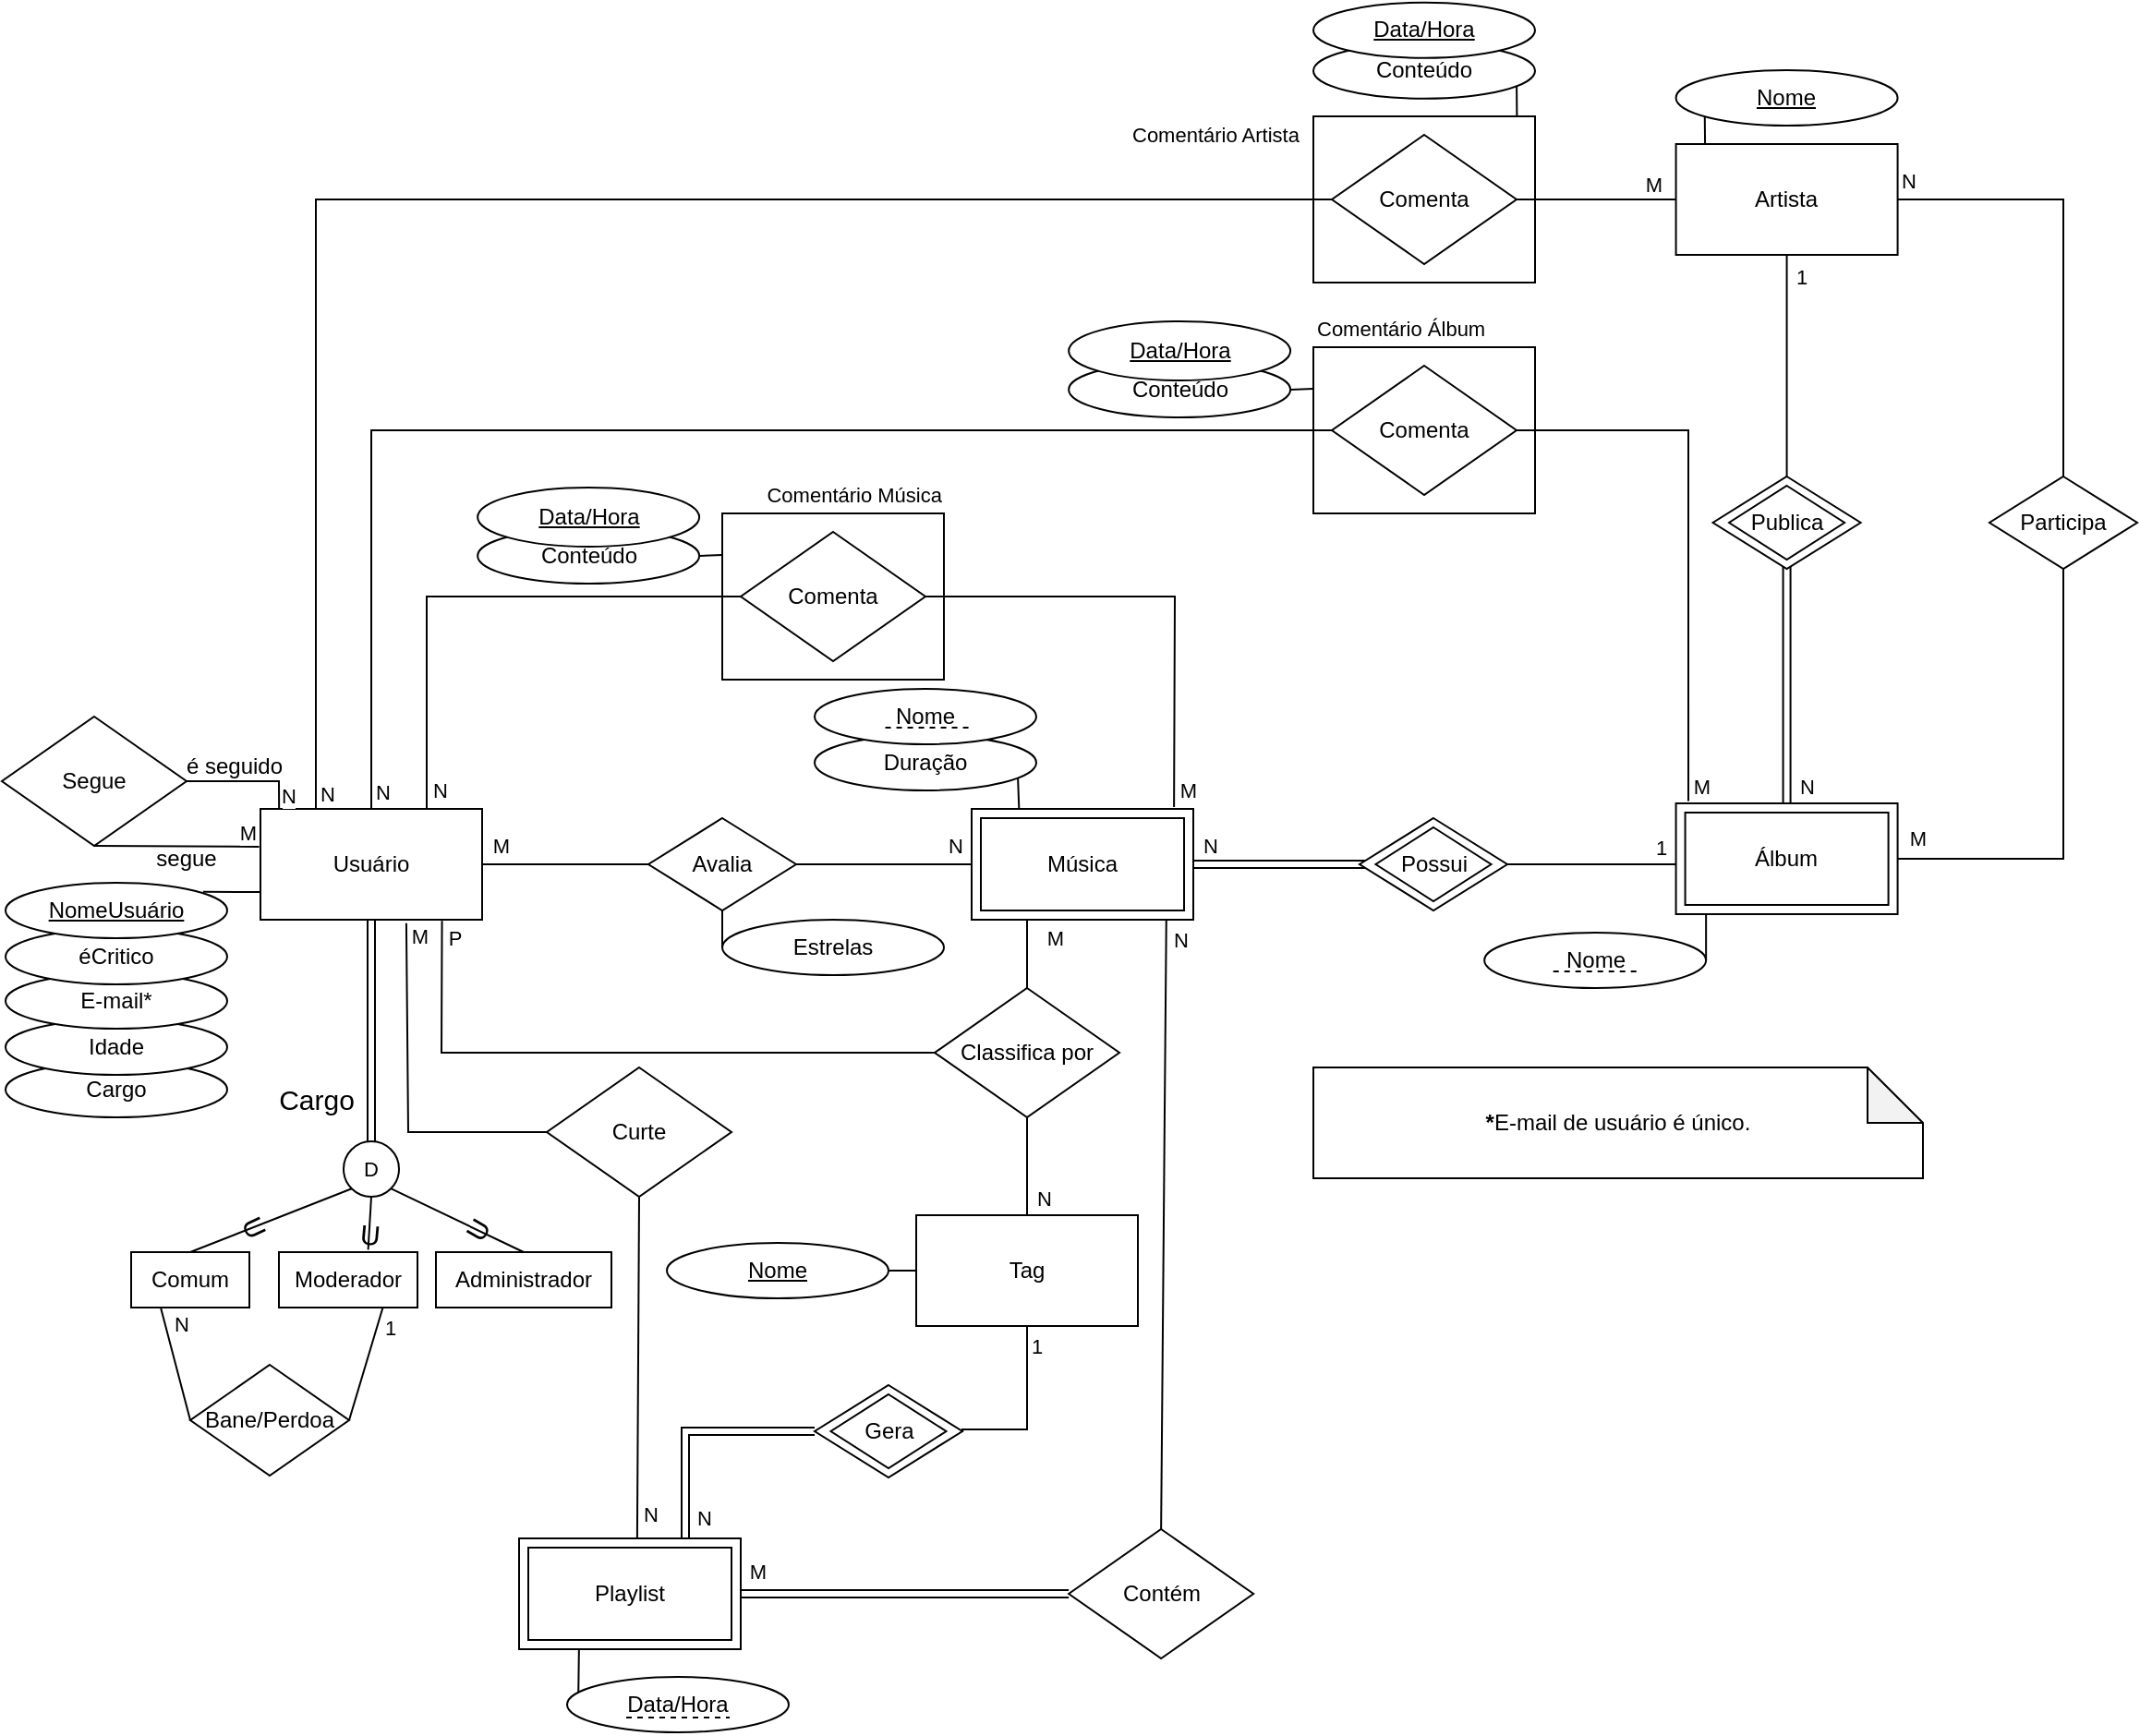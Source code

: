 <mxfile version="17.4.4" type="device" pages="3"><diagram id="R2lEEEUBdFMjLlhIrx00" name="V1"><mxGraphModel dx="1428" dy="1558" grid="1" gridSize="1" guides="1" tooltips="1" connect="1" arrows="1" fold="1" page="1" pageScale="1" pageWidth="850" pageHeight="1100" math="0" shadow="0" extFonts="Permanent Marker^https://fonts.googleapis.com/css?family=Permanent+Marker"><root><mxCell id="0"/><mxCell id="1" parent="0"/><mxCell id="EI4XkKK55zDfsxWpdxwh-10" value="" style="endArrow=none;html=1;rounded=0;exitX=0.913;exitY=1.007;exitDx=0;exitDy=0;entryX=0.5;entryY=0;entryDx=0;entryDy=0;exitPerimeter=0;" parent="1" source="KQ6Jwlb4NyOoSHKqxRtg-13" target="EI4XkKK55zDfsxWpdxwh-6" edge="1"><mxGeometry width="50" height="50" relative="1" as="geometry"><mxPoint x="-289.64" y="545.74" as="sourcePoint"/><mxPoint x="-129.43" y="545" as="targetPoint"/></mxGeometry></mxCell><mxCell id="EI4XkKK55zDfsxWpdxwh-11" value="N" style="edgeLabel;html=1;align=center;verticalAlign=middle;resizable=0;points=[];" parent="EI4XkKK55zDfsxWpdxwh-10" vertex="1" connectable="0"><mxGeometry x="-0.904" y="2" relative="1" as="geometry"><mxPoint x="5" y="-1" as="offset"/></mxGeometry></mxCell><mxCell id="LLVwP5_Mlr5lpWxvcj8v-32" value="Cargo" style="ellipse;whiteSpace=wrap;html=1;" parent="1" vertex="1"><mxGeometry x="-718" y="317" width="120" height="30" as="geometry"/></mxCell><mxCell id="LLVwP5_Mlr5lpWxvcj8v-12" value="" style="rounded=0;whiteSpace=wrap;html=1;glass=0;fontFamily=Helvetica;fontSize=11;fontColor=#000000;strokeWidth=1;fillColor=default;gradientColor=none;strokeColor=none;imageHeight=24;" parent="1" vertex="1"><mxGeometry x="-334" y="-153" width="30" height="6" as="geometry"/></mxCell><mxCell id="LLVwP5_Mlr5lpWxvcj8v-11" value="" style="rounded=0;whiteSpace=wrap;html=1;glass=0;fontFamily=Helvetica;fontSize=11;fontColor=#000000;strokeWidth=1;fillColor=default;gradientColor=none;strokeColor=none;imageHeight=24;" parent="1" vertex="1"><mxGeometry x="-334" y="-28" width="30" height="6" as="geometry"/></mxCell><mxCell id="LLVwP5_Mlr5lpWxvcj8v-8" value="" style="rounded=0;whiteSpace=wrap;html=1;glass=0;fontFamily=Helvetica;fontSize=11;fontColor=#000000;strokeWidth=1;fillColor=default;gradientColor=none;strokeColor=none;imageHeight=24;" parent="1" vertex="1"><mxGeometry x="-285" y="-153" width="30" height="6" as="geometry"/></mxCell><mxCell id="KQ6Jwlb4NyOoSHKqxRtg-74" value="" style="endArrow=none;html=1;rounded=0;entryX=0;entryY=0.5;entryDx=0;entryDy=0;exitX=1;exitY=0.5;exitDx=0;exitDy=0;shape=link;" parent="1" source="KQ6Jwlb4NyOoSHKqxRtg-12" target="KQ6Jwlb4NyOoSHKqxRtg-81" edge="1"><mxGeometry width="50" height="50" relative="1" as="geometry"><mxPoint x="-75" y="200" as="sourcePoint"/><mxPoint x="20" y="200" as="targetPoint"/></mxGeometry></mxCell><mxCell id="KQ6Jwlb4NyOoSHKqxRtg-76" value="&lt;div&gt;N&lt;/div&gt;" style="edgeLabel;html=1;align=center;verticalAlign=middle;resizable=0;points=[];" parent="KQ6Jwlb4NyOoSHKqxRtg-74" vertex="1" connectable="0"><mxGeometry x="0.372" y="1" relative="1" as="geometry"><mxPoint x="-59" y="-9" as="offset"/></mxGeometry></mxCell><mxCell id="KQ6Jwlb4NyOoSHKqxRtg-6" value="Idade" style="ellipse;whiteSpace=wrap;html=1;" parent="1" vertex="1"><mxGeometry x="-718" y="294" width="120" height="30" as="geometry"/></mxCell><mxCell id="KQ6Jwlb4NyOoSHKqxRtg-5" value="&lt;div&gt;E-mail*&lt;/div&gt;" style="ellipse;whiteSpace=wrap;html=1;" parent="1" vertex="1"><mxGeometry x="-718" y="269" width="120" height="30" as="geometry"/></mxCell><mxCell id="KQ6Jwlb4NyOoSHKqxRtg-1" value="&lt;div&gt;Usuário&lt;/div&gt;" style="rounded=0;whiteSpace=wrap;html=1;" parent="1" vertex="1"><mxGeometry x="-580" y="180" width="120" height="60" as="geometry"/></mxCell><mxCell id="KQ6Jwlb4NyOoSHKqxRtg-3" value="&lt;div&gt;éCritico&lt;/div&gt;" style="ellipse;whiteSpace=wrap;html=1;" parent="1" vertex="1"><mxGeometry x="-718" y="244.99" width="120" height="30" as="geometry"/></mxCell><mxCell id="KQ6Jwlb4NyOoSHKqxRtg-2" value="&lt;u&gt;NomeUsuário&lt;/u&gt;" style="ellipse;whiteSpace=wrap;html=1;" parent="1" vertex="1"><mxGeometry x="-718" y="220" width="120" height="30" as="geometry"/></mxCell><mxCell id="KQ6Jwlb4NyOoSHKqxRtg-8" value="" style="endArrow=none;html=1;rounded=0;exitX=0.891;exitY=0.163;exitDx=0;exitDy=0;exitPerimeter=0;entryX=0;entryY=0.75;entryDx=0;entryDy=0;" parent="1" source="KQ6Jwlb4NyOoSHKqxRtg-2" target="KQ6Jwlb4NyOoSHKqxRtg-1" edge="1"><mxGeometry width="50" height="50" relative="1" as="geometry"><mxPoint x="-508" y="240" as="sourcePoint"/><mxPoint x="-590" y="220" as="targetPoint"/></mxGeometry></mxCell><mxCell id="KQ6Jwlb4NyOoSHKqxRtg-9" value="" style="endArrow=none;html=1;rounded=0;exitX=1;exitY=0.5;exitDx=0;exitDy=0;entryX=0;entryY=0.5;entryDx=0;entryDy=0;" parent="1" source="KQ6Jwlb4NyOoSHKqxRtg-1" target="KQ6Jwlb4NyOoSHKqxRtg-10" edge="1"><mxGeometry width="50" height="50" relative="1" as="geometry"><mxPoint x="-430" y="210" as="sourcePoint"/><mxPoint x="-400" y="220" as="targetPoint"/></mxGeometry></mxCell><mxCell id="KQ6Jwlb4NyOoSHKqxRtg-14" value="M" style="edgeLabel;html=1;align=center;verticalAlign=middle;resizable=0;points=[];" parent="KQ6Jwlb4NyOoSHKqxRtg-9" vertex="1" connectable="0"><mxGeometry x="0.261" relative="1" as="geometry"><mxPoint x="-47" y="-10" as="offset"/></mxGeometry></mxCell><mxCell id="KQ6Jwlb4NyOoSHKqxRtg-10" value="&lt;div&gt;Avalia&lt;/div&gt;" style="rhombus;whiteSpace=wrap;html=1;" parent="1" vertex="1"><mxGeometry x="-370" y="185" width="80" height="50" as="geometry"/></mxCell><mxCell id="KQ6Jwlb4NyOoSHKqxRtg-11" value="" style="endArrow=none;html=1;rounded=0;entryX=0;entryY=0.5;entryDx=0;entryDy=0;exitX=1;exitY=0.5;exitDx=0;exitDy=0;" parent="1" source="KQ6Jwlb4NyOoSHKqxRtg-10" target="KQ6Jwlb4NyOoSHKqxRtg-12" edge="1"><mxGeometry width="50" height="50" relative="1" as="geometry"><mxPoint x="-290" y="230" as="sourcePoint"/><mxPoint x="-280" y="230" as="targetPoint"/></mxGeometry></mxCell><mxCell id="KQ6Jwlb4NyOoSHKqxRtg-41" value="&lt;div&gt;N&lt;/div&gt;" style="edgeLabel;html=1;align=center;verticalAlign=middle;resizable=0;points=[];" parent="KQ6Jwlb4NyOoSHKqxRtg-11" vertex="1" connectable="0"><mxGeometry x="0.372" y="1" relative="1" as="geometry"><mxPoint x="21" y="-9" as="offset"/></mxGeometry></mxCell><mxCell id="KQ6Jwlb4NyOoSHKqxRtg-17" value="Duração" style="ellipse;whiteSpace=wrap;html=1;" parent="1" vertex="1"><mxGeometry x="-280" y="140" width="120" height="30" as="geometry"/></mxCell><mxCell id="KQ6Jwlb4NyOoSHKqxRtg-18" value="" style="endArrow=none;html=1;rounded=0;exitX=0.917;exitY=0.767;exitDx=0;exitDy=0;exitPerimeter=0;entryX=0.214;entryY=0.005;entryDx=0;entryDy=0;entryPerimeter=0;" parent="1" source="KQ6Jwlb4NyOoSHKqxRtg-17" target="KQ6Jwlb4NyOoSHKqxRtg-12" edge="1"><mxGeometry width="50" height="50" relative="1" as="geometry"><mxPoint x="-120" y="160" as="sourcePoint"/><mxPoint x="-170" y="180" as="targetPoint"/></mxGeometry></mxCell><mxCell id="KQ6Jwlb4NyOoSHKqxRtg-21" value="&lt;div&gt;Estrelas&lt;/div&gt;" style="ellipse;whiteSpace=wrap;html=1;" parent="1" vertex="1"><mxGeometry x="-330" y="240" width="120" height="30" as="geometry"/></mxCell><mxCell id="KQ6Jwlb4NyOoSHKqxRtg-24" value="" style="endArrow=none;html=1;rounded=0;entryX=0.5;entryY=1;entryDx=0;entryDy=0;exitX=0.5;exitY=0;exitDx=0;exitDy=0;" parent="1" source="KQ6Jwlb4NyOoSHKqxRtg-25" edge="1"><mxGeometry width="50" height="50" relative="1" as="geometry"><mxPoint x="-240" y="290" as="sourcePoint"/><mxPoint x="-165" y="240" as="targetPoint"/></mxGeometry></mxCell><mxCell id="KQ6Jwlb4NyOoSHKqxRtg-40" value="M" style="edgeLabel;html=1;align=center;verticalAlign=middle;resizable=0;points=[];" parent="KQ6Jwlb4NyOoSHKqxRtg-24" vertex="1" connectable="0"><mxGeometry x="0.409" y="-1" relative="1" as="geometry"><mxPoint x="14" y="-1" as="offset"/></mxGeometry></mxCell><mxCell id="KQ6Jwlb4NyOoSHKqxRtg-25" value="&lt;div align=&quot;center&quot;&gt;Classifica por&lt;/div&gt;" style="rhombus;whiteSpace=wrap;html=1;rounded=0;strokeWidth=1;align=center;" parent="1" vertex="1"><mxGeometry x="-215" y="276.99" width="100" height="70" as="geometry"/></mxCell><mxCell id="KQ6Jwlb4NyOoSHKqxRtg-42" value="" style="endArrow=none;html=1;rounded=0;entryX=0.5;entryY=1;entryDx=0;entryDy=0;exitX=0.5;exitY=0;exitDx=0;exitDy=0;" parent="1" source="KQ6Jwlb4NyOoSHKqxRtg-44" target="KQ6Jwlb4NyOoSHKqxRtg-25" edge="1"><mxGeometry width="50" height="50" relative="1" as="geometry"><mxPoint x="-166.05" y="470" as="sourcePoint"/><mxPoint x="-166.05" y="395" as="targetPoint"/></mxGeometry></mxCell><mxCell id="KQ6Jwlb4NyOoSHKqxRtg-43" value="&lt;div&gt;N&lt;/div&gt;" style="edgeLabel;html=1;align=center;verticalAlign=middle;resizable=0;points=[];" parent="KQ6Jwlb4NyOoSHKqxRtg-42" vertex="1" connectable="0"><mxGeometry x="0.409" y="-1" relative="1" as="geometry"><mxPoint x="8" y="28" as="offset"/></mxGeometry></mxCell><mxCell id="KQ6Jwlb4NyOoSHKqxRtg-44" value="&lt;div&gt;Tag&lt;/div&gt;" style="rounded=0;whiteSpace=wrap;html=1;" parent="1" vertex="1"><mxGeometry x="-225" y="400" width="120" height="60" as="geometry"/></mxCell><mxCell id="KQ6Jwlb4NyOoSHKqxRtg-47" value="&lt;div&gt;&lt;u&gt;Nome&lt;/u&gt;&lt;/div&gt;" style="ellipse;whiteSpace=wrap;html=1;" parent="1" vertex="1"><mxGeometry x="-360" y="415" width="120" height="30" as="geometry"/></mxCell><mxCell id="KQ6Jwlb4NyOoSHKqxRtg-48" value="" style="endArrow=none;html=1;rounded=0;entryX=0;entryY=0.5;entryDx=0;entryDy=0;exitX=1;exitY=0.5;exitDx=0;exitDy=0;" parent="1" source="KQ6Jwlb4NyOoSHKqxRtg-47" target="KQ6Jwlb4NyOoSHKqxRtg-44" edge="1"><mxGeometry width="50" height="50" relative="1" as="geometry"><mxPoint x="-210" y="515" as="sourcePoint"/><mxPoint x="-195" y="515" as="targetPoint"/></mxGeometry></mxCell><mxCell id="KQ6Jwlb4NyOoSHKqxRtg-59" value="" style="endArrow=none;html=1;rounded=0;exitX=0;exitY=0.5;exitDx=0;exitDy=0;entryX=0.5;entryY=1;entryDx=0;entryDy=0;" parent="1" source="KQ6Jwlb4NyOoSHKqxRtg-21" target="KQ6Jwlb4NyOoSHKqxRtg-10" edge="1"><mxGeometry width="50" height="50" relative="1" as="geometry"><mxPoint x="-260" y="310" as="sourcePoint"/><mxPoint x="-330" y="240" as="targetPoint"/></mxGeometry></mxCell><mxCell id="KQ6Jwlb4NyOoSHKqxRtg-65" value="&lt;div&gt;Avalia&lt;/div&gt;" style="rhombus;whiteSpace=wrap;html=1;" parent="1" vertex="1"><mxGeometry x="15" y="185" width="80" height="50" as="geometry"/></mxCell><mxCell id="KQ6Jwlb4NyOoSHKqxRtg-66" value="" style="endArrow=none;html=1;rounded=0;entryX=0;entryY=0.5;entryDx=0;entryDy=0;exitX=1;exitY=0.5;exitDx=0;exitDy=0;" parent="1" source="KQ6Jwlb4NyOoSHKqxRtg-65" edge="1"><mxGeometry width="50" height="50" relative="1" as="geometry"><mxPoint x="95" y="230" as="sourcePoint"/><mxPoint x="190" y="210" as="targetPoint"/></mxGeometry></mxCell><mxCell id="KQ6Jwlb4NyOoSHKqxRtg-67" value="&lt;div&gt;N&lt;/div&gt;" style="edgeLabel;html=1;align=center;verticalAlign=middle;resizable=0;points=[];" parent="KQ6Jwlb4NyOoSHKqxRtg-66" vertex="1" connectable="0"><mxGeometry x="0.372" y="1" relative="1" as="geometry"><mxPoint x="18" y="-8" as="offset"/></mxGeometry></mxCell><mxCell id="KQ6Jwlb4NyOoSHKqxRtg-68" value="&lt;div&gt;1&lt;/div&gt;" style="edgeLabel;html=1;align=center;verticalAlign=middle;resizable=0;points=[];" parent="KQ6Jwlb4NyOoSHKqxRtg-66" vertex="1" connectable="0"><mxGeometry x="0.372" y="1" relative="1" as="geometry"><mxPoint x="18" y="-8" as="offset"/></mxGeometry></mxCell><mxCell id="KQ6Jwlb4NyOoSHKqxRtg-81" value="&lt;div&gt;Possui&lt;/div&gt;" style="rhombus;whiteSpace=wrap;html=1;" parent="1" vertex="1"><mxGeometry x="23.75" y="190" width="62.5" height="40" as="geometry"/></mxCell><mxCell id="KQ6Jwlb4NyOoSHKqxRtg-101" value="" style="endArrow=none;html=1;rounded=0;entryX=1;entryY=0.5;entryDx=0;entryDy=0;exitX=0.913;exitY=-0.017;exitDx=0;exitDy=0;exitPerimeter=0;" parent="1" source="KQ6Jwlb4NyOoSHKqxRtg-12" target="KQ6Jwlb4NyOoSHKqxRtg-103" edge="1"><mxGeometry width="50" height="50" relative="1" as="geometry"><mxPoint x="-146" y="160" as="sourcePoint"/><mxPoint x="-145.67" y="100" as="targetPoint"/><Array as="points"><mxPoint x="-85" y="65"/></Array></mxGeometry></mxCell><mxCell id="KQ6Jwlb4NyOoSHKqxRtg-102" value="M" style="edgeLabel;html=1;align=center;verticalAlign=middle;resizable=0;points=[];" parent="KQ6Jwlb4NyOoSHKqxRtg-101" vertex="1" connectable="0"><mxGeometry x="0.409" y="-1" relative="1" as="geometry"><mxPoint x="68" y="106" as="offset"/></mxGeometry></mxCell><mxCell id="Qvd-hTUM0kfqnl_CApFR-1" style="edgeStyle=none;rounded=0;orthogonalLoop=1;jettySize=auto;html=1;exitX=0;exitY=0.5;exitDx=0;exitDy=0;labelBackgroundColor=default;fontFamily=Helvetica;fontSize=11;fontColor=default;endArrow=none;endFill=0;strokeColor=default;entryX=0.75;entryY=0;entryDx=0;entryDy=0;" parent="1" source="KQ6Jwlb4NyOoSHKqxRtg-103" target="KQ6Jwlb4NyOoSHKqxRtg-1" edge="1"><mxGeometry relative="1" as="geometry"><mxPoint x="-490" y="64.833" as="targetPoint"/><Array as="points"><mxPoint x="-490" y="65"/></Array></mxGeometry></mxCell><mxCell id="jLYvhDs_ftenrXW6VNjv-2" value="&lt;font color=&quot;#000000&quot;&gt;N&lt;/font&gt;" style="edgeLabel;html=1;align=center;verticalAlign=middle;resizable=0;points=[];fontSize=11;fontFamily=Helvetica;fontColor=#FF0D05;" parent="Qvd-hTUM0kfqnl_CApFR-1" vertex="1" connectable="0"><mxGeometry x="0.917" y="-1" relative="1" as="geometry"><mxPoint x="8" y="2" as="offset"/></mxGeometry></mxCell><mxCell id="KQ6Jwlb4NyOoSHKqxRtg-103" value="Comenta" style="rhombus;whiteSpace=wrap;html=1;rounded=0;strokeWidth=1;align=center;" parent="1" vertex="1"><mxGeometry x="-320" y="30" width="100" height="70" as="geometry"/></mxCell><mxCell id="KQ6Jwlb4NyOoSHKqxRtg-116" style="edgeStyle=none;rounded=0;orthogonalLoop=1;jettySize=auto;html=1;exitX=0.5;exitY=0;exitDx=0;exitDy=0;entryX=0;entryY=0.5;entryDx=0;entryDy=0;endArrow=none;endFill=0;" parent="1" source="KQ6Jwlb4NyOoSHKqxRtg-1" target="KQ6Jwlb4NyOoSHKqxRtg-117" edge="1"><mxGeometry relative="1" as="geometry"><Array as="points"><mxPoint x="-520" y="-25"/></Array></mxGeometry></mxCell><mxCell id="U-0UzJtdiFZN5982wLYw-30" value="N" style="edgeLabel;html=1;align=center;verticalAlign=middle;resizable=0;points=[];" parent="KQ6Jwlb4NyOoSHKqxRtg-116" vertex="1" connectable="0"><mxGeometry x="-0.897" relative="1" as="geometry"><mxPoint x="6" y="28" as="offset"/></mxGeometry></mxCell><mxCell id="KQ6Jwlb4NyOoSHKqxRtg-120" style="edgeStyle=none;rounded=0;orthogonalLoop=1;jettySize=auto;html=1;exitX=0.25;exitY=0;exitDx=0;exitDy=0;entryX=0;entryY=0.5;entryDx=0;entryDy=0;endArrow=none;endFill=0;" parent="1" source="KQ6Jwlb4NyOoSHKqxRtg-1" target="KQ6Jwlb4NyOoSHKqxRtg-119" edge="1"><mxGeometry relative="1" as="geometry"><mxPoint x="-75" y="-80" as="sourcePoint"/><Array as="points"><mxPoint x="-550" y="-150"/></Array></mxGeometry></mxCell><mxCell id="jLYvhDs_ftenrXW6VNjv-3" value="N" style="edgeLabel;html=1;align=center;verticalAlign=middle;resizable=0;points=[];fontSize=11;fontFamily=Helvetica;fontColor=#000000;" parent="KQ6Jwlb4NyOoSHKqxRtg-120" vertex="1" connectable="0"><mxGeometry x="-0.973" relative="1" as="geometry"><mxPoint x="6" y="4" as="offset"/></mxGeometry></mxCell><mxCell id="jLYvhDs_ftenrXW6VNjv-20" value="" style="edgeStyle=none;rounded=0;orthogonalLoop=1;jettySize=auto;html=1;labelBackgroundColor=default;fontFamily=Helvetica;fontSize=11;fontColor=#000000;endArrow=none;endFill=0;strokeColor=default;" parent="1" source="KQ6Jwlb4NyOoSHKqxRtg-109" target="jLYvhDs_ftenrXW6VNjv-8" edge="1"><mxGeometry relative="1" as="geometry"/></mxCell><mxCell id="KQ6Jwlb4NyOoSHKqxRtg-109" value="Artista" style="rounded=0;whiteSpace=wrap;html=1;" parent="1" vertex="1"><mxGeometry x="186.29" y="-180" width="120" height="60" as="geometry"/></mxCell><mxCell id="KQ6Jwlb4NyOoSHKqxRtg-113" style="edgeStyle=orthogonalEdgeStyle;shape=link;rounded=0;orthogonalLoop=1;jettySize=auto;html=1;exitX=0.5;exitY=1;exitDx=0;exitDy=0;entryX=0.5;entryY=0;entryDx=0;entryDy=0;" parent="1" source="KQ6Jwlb4NyOoSHKqxRtg-112" target="KQ6Jwlb4NyOoSHKqxRtg-87" edge="1"><mxGeometry relative="1" as="geometry"/></mxCell><mxCell id="KQ6Jwlb4NyOoSHKqxRtg-115" style="rounded=0;orthogonalLoop=1;jettySize=auto;html=1;exitX=0.5;exitY=0;exitDx=0;exitDy=0;entryX=0.5;entryY=1;entryDx=0;entryDy=0;endArrow=none;endFill=0;" parent="1" source="KQ6Jwlb4NyOoSHKqxRtg-112" target="KQ6Jwlb4NyOoSHKqxRtg-109" edge="1"><mxGeometry relative="1" as="geometry"/></mxCell><mxCell id="jLYvhDs_ftenrXW6VNjv-16" value="1" style="edgeLabel;html=1;align=center;verticalAlign=middle;resizable=0;points=[];fontSize=11;fontFamily=Helvetica;fontColor=#000000;" parent="KQ6Jwlb4NyOoSHKqxRtg-115" vertex="1" connectable="0"><mxGeometry x="0.733" relative="1" as="geometry"><mxPoint x="7" y="-5" as="offset"/></mxGeometry></mxCell><mxCell id="KQ6Jwlb4NyOoSHKqxRtg-118" style="edgeStyle=none;rounded=0;orthogonalLoop=1;jettySize=auto;html=1;exitX=1;exitY=0.5;exitDx=0;exitDy=0;endArrow=none;endFill=0;entryX=0.056;entryY=-0.021;entryDx=0;entryDy=0;entryPerimeter=0;" parent="1" source="KQ6Jwlb4NyOoSHKqxRtg-117" target="KQ6Jwlb4NyOoSHKqxRtg-87" edge="1"><mxGeometry relative="1" as="geometry"><mxPoint x="105" y="61.99" as="sourcePoint"/><mxPoint x="185" y="177" as="targetPoint"/><Array as="points"><mxPoint x="193" y="-25"/></Array></mxGeometry></mxCell><mxCell id="KQ6Jwlb4NyOoSHKqxRtg-121" style="edgeStyle=none;rounded=0;orthogonalLoop=1;jettySize=auto;html=1;exitX=1;exitY=0.5;exitDx=0;exitDy=0;entryX=0;entryY=0.5;entryDx=0;entryDy=0;endArrow=none;endFill=0;" parent="1" source="KQ6Jwlb4NyOoSHKqxRtg-119" target="KQ6Jwlb4NyOoSHKqxRtg-109" edge="1"><mxGeometry relative="1" as="geometry"/></mxCell><mxCell id="jLYvhDs_ftenrXW6VNjv-4" value="M" style="edgeLabel;html=1;align=center;verticalAlign=middle;resizable=0;points=[];fontSize=11;fontFamily=Helvetica;fontColor=#000000;" parent="KQ6Jwlb4NyOoSHKqxRtg-121" vertex="1" connectable="0"><mxGeometry x="0.681" y="-1" relative="1" as="geometry"><mxPoint x="1" y="-9" as="offset"/></mxGeometry></mxCell><mxCell id="KQ6Jwlb4NyOoSHKqxRtg-119" value="Comenta" style="rhombus;whiteSpace=wrap;html=1;rounded=0;strokeWidth=1;align=center;" parent="1" vertex="1"><mxGeometry y="-185" width="100" height="70" as="geometry"/></mxCell><mxCell id="KQ6Jwlb4NyOoSHKqxRtg-122" value="N" style="edgeLabel;html=1;align=center;verticalAlign=middle;resizable=0;points=[];" parent="1" vertex="1" connectable="0"><mxGeometry x="186.295" y="206.99" as="geometry"><mxPoint x="70" y="-39" as="offset"/></mxGeometry></mxCell><mxCell id="KQ6Jwlb4NyOoSHKqxRtg-124" value="M" style="edgeLabel;html=1;align=center;verticalAlign=middle;resizable=0;points=[];" parent="1" vertex="1" connectable="0"><mxGeometry x="222.005" y="230" as="geometry"><mxPoint x="-22" y="-62" as="offset"/></mxGeometry></mxCell><mxCell id="KQ6Jwlb4NyOoSHKqxRtg-130" value="&lt;u&gt;Nome&lt;/u&gt;" style="ellipse;whiteSpace=wrap;html=1;" parent="1" vertex="1"><mxGeometry x="186.29" y="-220" width="120" height="30" as="geometry"/></mxCell><mxCell id="KQ6Jwlb4NyOoSHKqxRtg-131" value="" style="endArrow=none;html=1;rounded=0;exitX=0.13;exitY=0.848;exitDx=0;exitDy=0;exitPerimeter=0;" parent="1" source="KQ6Jwlb4NyOoSHKqxRtg-130" edge="1"><mxGeometry width="50" height="50" relative="1" as="geometry"><mxPoint x="252.04" y="-200" as="sourcePoint"/><mxPoint x="202.04" y="-180.0" as="targetPoint"/></mxGeometry></mxCell><mxCell id="KQ6Jwlb4NyOoSHKqxRtg-132" value="Conteúdo" style="ellipse;whiteSpace=wrap;html=1;" parent="1" vertex="1"><mxGeometry x="-10" y="-234.64" width="120" height="30" as="geometry"/></mxCell><mxCell id="KQ6Jwlb4NyOoSHKqxRtg-133" value="" style="endArrow=none;html=1;rounded=0;exitX=0.917;exitY=0.767;exitDx=0;exitDy=0;exitPerimeter=0;entryX=0.91;entryY=-0.006;entryDx=0;entryDy=0;entryPerimeter=0;" parent="1" source="KQ6Jwlb4NyOoSHKqxRtg-132" edge="1"><mxGeometry width="50" height="50" relative="1" as="geometry"><mxPoint x="151" y="-214.64" as="sourcePoint"/><mxPoint x="100.2" y="-195.0" as="targetPoint"/></mxGeometry></mxCell><mxCell id="KQ6Jwlb4NyOoSHKqxRtg-134" value="&lt;div&gt;Nome&lt;/div&gt;" style="ellipse;whiteSpace=wrap;html=1;" parent="1" vertex="1"><mxGeometry x="82.57" y="246.99" width="120" height="30" as="geometry"/></mxCell><mxCell id="KQ6Jwlb4NyOoSHKqxRtg-135" value="" style="endArrow=none;html=1;rounded=0;entryX=0.5;entryY=1;entryDx=0;entryDy=0;exitX=1;exitY=0.5;exitDx=0;exitDy=0;" parent="1" source="KQ6Jwlb4NyOoSHKqxRtg-134" edge="1"><mxGeometry width="50" height="50" relative="1" as="geometry"><mxPoint x="272.57" y="306.99" as="sourcePoint"/><mxPoint x="202.57" y="236.99" as="targetPoint"/></mxGeometry></mxCell><mxCell id="KQ6Jwlb4NyOoSHKqxRtg-137" value="&lt;div align=&quot;left&quot;&gt;&lt;br&gt;&lt;/div&gt;" style="text;html=1;align=center;verticalAlign=middle;resizable=0;points=[];autosize=1;strokeColor=none;fillColor=none;" parent="1" vertex="1"><mxGeometry x="120.0" y="315" width="20" height="20" as="geometry"/></mxCell><mxCell id="KQ6Jwlb4NyOoSHKqxRtg-138" value="" style="endArrow=none;dashed=1;html=1;rounded=0;" parent="1" edge="1"><mxGeometry width="50" height="50" relative="1" as="geometry"><mxPoint x="119.86" y="268" as="sourcePoint"/><mxPoint x="167.29" y="268" as="targetPoint"/></mxGeometry></mxCell><mxCell id="KQ6Jwlb4NyOoSHKqxRtg-139" value="" style="endArrow=none;dashed=1;html=1;rounded=0;" parent="1" edge="1"><mxGeometry width="50" height="50" relative="1" as="geometry"><mxPoint x="-242.43" y="135" as="sourcePoint"/><mxPoint x="-195.0" y="135" as="targetPoint"/><Array as="points"><mxPoint x="-227.43" y="135"/></Array></mxGeometry></mxCell><mxCell id="U-0UzJtdiFZN5982wLYw-12" style="edgeStyle=none;rounded=0;orthogonalLoop=1;jettySize=auto;html=1;endArrow=none;endFill=0;entryX=0.819;entryY=1.011;entryDx=0;entryDy=0;entryPerimeter=0;exitX=0;exitY=0.5;exitDx=0;exitDy=0;" parent="1" source="KQ6Jwlb4NyOoSHKqxRtg-25" target="KQ6Jwlb4NyOoSHKqxRtg-1" edge="1"><mxGeometry relative="1" as="geometry"><mxPoint x="-340" y="266" as="sourcePoint"/><mxPoint x="-446" y="366" as="targetPoint"/><Array as="points"><mxPoint x="-482" y="312"/></Array></mxGeometry></mxCell><mxCell id="U-0UzJtdiFZN5982wLYw-14" value="P" style="edgeLabel;html=1;align=center;verticalAlign=middle;resizable=0;points=[];" parent="U-0UzJtdiFZN5982wLYw-12" vertex="1" connectable="0"><mxGeometry x="0.867" y="-1" relative="1" as="geometry"><mxPoint x="6" y="-13" as="offset"/></mxGeometry></mxCell><mxCell id="U-0UzJtdiFZN5982wLYw-19" value="" style="group" parent="1" vertex="1" connectable="0"><mxGeometry x="186.29" y="176.99" width="120" height="60" as="geometry"/></mxCell><mxCell id="KQ6Jwlb4NyOoSHKqxRtg-87" value="" style="rounded=0;whiteSpace=wrap;html=1;perimeterSpacing=0;strokeWidth=1;" parent="U-0UzJtdiFZN5982wLYw-19" vertex="1"><mxGeometry width="120" height="60" as="geometry"/></mxCell><mxCell id="KQ6Jwlb4NyOoSHKqxRtg-88" value="&lt;div&gt;Álbum&lt;/div&gt;" style="rounded=0;whiteSpace=wrap;html=1;strokeWidth=1;" parent="U-0UzJtdiFZN5982wLYw-19" vertex="1"><mxGeometry x="5" y="5" width="110" height="50" as="geometry"/></mxCell><mxCell id="U-0UzJtdiFZN5982wLYw-20" value="" style="group" parent="1" vertex="1" connectable="0"><mxGeometry x="-195" y="180" width="120" height="60" as="geometry"/></mxCell><mxCell id="KQ6Jwlb4NyOoSHKqxRtg-12" value="" style="rounded=0;whiteSpace=wrap;html=1;perimeterSpacing=0;strokeWidth=1;" parent="U-0UzJtdiFZN5982wLYw-20" vertex="1"><mxGeometry width="120" height="60" as="geometry"/></mxCell><mxCell id="KQ6Jwlb4NyOoSHKqxRtg-13" value="&lt;div&gt;Música&lt;/div&gt;" style="rounded=0;whiteSpace=wrap;html=1;strokeWidth=1;" parent="U-0UzJtdiFZN5982wLYw-20" vertex="1"><mxGeometry x="5" y="5" width="110" height="50" as="geometry"/></mxCell><mxCell id="U-0UzJtdiFZN5982wLYw-25" value="" style="group" parent="1" vertex="1" connectable="0"><mxGeometry x="206.29" width="80.0" height="50" as="geometry"/></mxCell><mxCell id="KQ6Jwlb4NyOoSHKqxRtg-111" value="&lt;div&gt;Avalia&lt;/div&gt;" style="rhombus;whiteSpace=wrap;html=1;" parent="U-0UzJtdiFZN5982wLYw-25" vertex="1"><mxGeometry width="80" height="50" as="geometry"/></mxCell><mxCell id="KQ6Jwlb4NyOoSHKqxRtg-112" value="Publica" style="rhombus;whiteSpace=wrap;html=1;" parent="U-0UzJtdiFZN5982wLYw-25" vertex="1"><mxGeometry x="8.75" y="5" width="62.5" height="40" as="geometry"/></mxCell><mxCell id="jLYvhDs_ftenrXW6VNjv-5" value="" style="rounded=0;whiteSpace=wrap;html=1;glass=1;fontFamily=Helvetica;fontSize=11;fontColor=#000000;strokeWidth=1;fillColor=none;gradientColor=none;" parent="1" vertex="1"><mxGeometry x="-330" y="20" width="120" height="90" as="geometry"/></mxCell><mxCell id="jLYvhDs_ftenrXW6VNjv-8" value="" style="rounded=0;whiteSpace=wrap;html=1;glass=1;fontFamily=Helvetica;fontSize=11;fontColor=#000000;strokeWidth=1;fillColor=none;gradientColor=none;" parent="1" vertex="1"><mxGeometry x="-10" y="-195" width="120" height="90" as="geometry"/></mxCell><mxCell id="jLYvhDs_ftenrXW6VNjv-9" value="Comentário Música" style="text;html=1;align=right;verticalAlign=middle;resizable=0;points=[];autosize=1;strokeColor=none;fillColor=none;fontSize=11;fontFamily=Helvetica;fontColor=#000000;gradientColor=none;" parent="1" vertex="1"><mxGeometry x="-320" width="110" height="20" as="geometry"/></mxCell><mxCell id="jLYvhDs_ftenrXW6VNjv-11" value="Comentário Artista" style="text;html=1;align=left;verticalAlign=middle;resizable=0;points=[];autosize=1;strokeColor=none;fillColor=none;fontSize=11;fontFamily=Helvetica;fontColor=#000000;" parent="1" vertex="1"><mxGeometry x="-110" y="-195" width="110" height="20" as="geometry"/></mxCell><mxCell id="LLVwP5_Mlr5lpWxvcj8v-13" value="&lt;u&gt;Data/Hora&lt;/u&gt;" style="ellipse;whiteSpace=wrap;html=1;" parent="1" vertex="1"><mxGeometry x="-10" y="-256.64" width="120" height="30" as="geometry"/></mxCell><mxCell id="KQ6Jwlb4NyOoSHKqxRtg-16" value="Nome" style="ellipse;whiteSpace=wrap;html=1;" parent="1" vertex="1"><mxGeometry x="-280" y="115" width="120" height="30" as="geometry"/></mxCell><mxCell id="LLVwP5_Mlr5lpWxvcj8v-16" value="" style="endArrow=none;dashed=1;html=1;rounded=0;" parent="1" edge="1"><mxGeometry width="50" height="50" relative="1" as="geometry"><mxPoint x="-241.71" y="136" as="sourcePoint"/><mxPoint x="-194.28" y="136" as="targetPoint"/></mxGeometry></mxCell><mxCell id="LLVwP5_Mlr5lpWxvcj8v-24" style="edgeStyle=none;rounded=0;orthogonalLoop=1;jettySize=auto;html=1;exitX=0;exitY=1;exitDx=0;exitDy=0;entryX=0.5;entryY=0;entryDx=0;entryDy=0;labelBackgroundColor=default;fontFamily=Helvetica;fontSize=11;fontColor=#000000;endArrow=none;endFill=0;strokeColor=default;" parent="1" source="LLVwP5_Mlr5lpWxvcj8v-19" target="LLVwP5_Mlr5lpWxvcj8v-23" edge="1"><mxGeometry relative="1" as="geometry"/></mxCell><mxCell id="LLVwP5_Mlr5lpWxvcj8v-25" style="edgeStyle=none;rounded=0;orthogonalLoop=1;jettySize=auto;html=1;exitX=0.5;exitY=1;exitDx=0;exitDy=0;entryX=0.644;entryY=-0.044;entryDx=0;entryDy=0;entryPerimeter=0;labelBackgroundColor=default;fontFamily=Helvetica;fontSize=11;fontColor=#000000;endArrow=none;endFill=0;strokeColor=default;" parent="1" source="LLVwP5_Mlr5lpWxvcj8v-19" target="LLVwP5_Mlr5lpWxvcj8v-22" edge="1"><mxGeometry relative="1" as="geometry"/></mxCell><mxCell id="LLVwP5_Mlr5lpWxvcj8v-26" style="edgeStyle=none;rounded=0;orthogonalLoop=1;jettySize=auto;html=1;exitX=1;exitY=1;exitDx=0;exitDy=0;entryX=0.5;entryY=0;entryDx=0;entryDy=0;labelBackgroundColor=default;fontFamily=Helvetica;fontSize=11;fontColor=#000000;endArrow=none;endFill=0;strokeColor=default;" parent="1" source="LLVwP5_Mlr5lpWxvcj8v-19" target="LLVwP5_Mlr5lpWxvcj8v-21" edge="1"><mxGeometry relative="1" as="geometry"/></mxCell><mxCell id="LLVwP5_Mlr5lpWxvcj8v-19" value="D" style="ellipse;whiteSpace=wrap;html=1;aspect=fixed;glass=1;fontFamily=Helvetica;fontSize=11;fontColor=#000000;strokeWidth=1;fillColor=none;gradientColor=none;" parent="1" vertex="1"><mxGeometry x="-535" y="360" width="30" height="30" as="geometry"/></mxCell><mxCell id="LLVwP5_Mlr5lpWxvcj8v-20" value="" style="endArrow=none;html=1;rounded=0;labelBackgroundColor=default;fontFamily=Helvetica;fontSize=11;fontColor=#000000;strokeColor=default;entryX=0.5;entryY=1;entryDx=0;entryDy=0;exitX=0.5;exitY=0;exitDx=0;exitDy=0;shape=link;" parent="1" source="LLVwP5_Mlr5lpWxvcj8v-19" target="KQ6Jwlb4NyOoSHKqxRtg-1" edge="1"><mxGeometry width="50" height="50" relative="1" as="geometry"><mxPoint x="-510" y="340" as="sourcePoint"/><mxPoint x="-520" y="390" as="targetPoint"/></mxGeometry></mxCell><mxCell id="LLVwP5_Mlr5lpWxvcj8v-21" value="&lt;div&gt;Administrador&lt;/div&gt;" style="rounded=0;whiteSpace=wrap;html=1;" parent="1" vertex="1"><mxGeometry x="-485" y="420" width="95" height="30" as="geometry"/></mxCell><mxCell id="nwWQ2sda26tCu5_M7zRS-2" style="rounded=0;orthogonalLoop=1;jettySize=auto;html=1;exitX=0.75;exitY=1;exitDx=0;exitDy=0;entryX=1;entryY=0.5;entryDx=0;entryDy=0;endArrow=none;endFill=0;" parent="1" source="LLVwP5_Mlr5lpWxvcj8v-22" target="nwWQ2sda26tCu5_M7zRS-1" edge="1"><mxGeometry relative="1" as="geometry"/></mxCell><mxCell id="nwWQ2sda26tCu5_M7zRS-5" value="1" style="edgeLabel;html=1;align=center;verticalAlign=middle;resizable=0;points=[];" parent="nwWQ2sda26tCu5_M7zRS-2" vertex="1" connectable="0"><mxGeometry x="-0.705" y="1" relative="1" as="geometry"><mxPoint x="5" y="1" as="offset"/></mxGeometry></mxCell><mxCell id="LLVwP5_Mlr5lpWxvcj8v-22" value="&lt;div&gt;Moderador&lt;/div&gt;" style="rounded=0;whiteSpace=wrap;html=1;" parent="1" vertex="1"><mxGeometry x="-570" y="420" width="75" height="30" as="geometry"/></mxCell><mxCell id="nwWQ2sda26tCu5_M7zRS-3" style="rounded=0;orthogonalLoop=1;jettySize=auto;html=1;exitX=0.25;exitY=1;exitDx=0;exitDy=0;entryX=0;entryY=0.5;entryDx=0;entryDy=0;endArrow=none;endFill=0;" parent="1" source="LLVwP5_Mlr5lpWxvcj8v-23" target="nwWQ2sda26tCu5_M7zRS-1" edge="1"><mxGeometry relative="1" as="geometry"/></mxCell><mxCell id="nwWQ2sda26tCu5_M7zRS-4" value="N" style="edgeLabel;html=1;align=center;verticalAlign=middle;resizable=0;points=[];" parent="nwWQ2sda26tCu5_M7zRS-3" vertex="1" connectable="0"><mxGeometry x="-0.558" relative="1" as="geometry"><mxPoint x="7" y="-5" as="offset"/></mxGeometry></mxCell><mxCell id="LLVwP5_Mlr5lpWxvcj8v-23" value="&lt;div&gt;Comum&lt;/div&gt;" style="rounded=0;whiteSpace=wrap;html=1;" parent="1" vertex="1"><mxGeometry x="-650" y="420" width="64" height="30" as="geometry"/></mxCell><mxCell id="LLVwP5_Mlr5lpWxvcj8v-27" value="U" style="text;html=1;align=center;verticalAlign=middle;resizable=0;points=[];autosize=1;strokeColor=none;fillColor=none;fontSize=15;fontFamily=Helvetica;fontColor=default;strokeWidth=1;fontStyle=0;imageWidth=24;imageHeight=24;horizontal=1;rotation=65;" parent="1" vertex="1"><mxGeometry x="-598" y="396" width="30" height="20" as="geometry"/></mxCell><mxCell id="LLVwP5_Mlr5lpWxvcj8v-28" value="U" style="text;html=1;align=center;verticalAlign=middle;resizable=0;points=[];autosize=1;strokeColor=none;fillColor=none;fontSize=15;fontFamily=Helvetica;fontColor=default;strokeWidth=1;fontStyle=0;imageWidth=24;imageHeight=24;horizontal=1;rotation=5;" parent="1" vertex="1"><mxGeometry x="-536.5" y="400" width="30" height="20" as="geometry"/></mxCell><mxCell id="LLVwP5_Mlr5lpWxvcj8v-30" value="U" style="text;html=1;align=center;verticalAlign=middle;resizable=0;points=[];autosize=1;strokeColor=none;fillColor=none;fontSize=15;fontFamily=Helvetica;fontColor=default;strokeWidth=1;fontStyle=0;imageWidth=24;imageHeight=24;horizontal=1;rotation=-60;" parent="1" vertex="1"><mxGeometry x="-478" y="398" width="30" height="20" as="geometry"/></mxCell><mxCell id="LLVwP5_Mlr5lpWxvcj8v-31" value="Cargo" style="text;html=1;align=center;verticalAlign=middle;resizable=0;points=[];autosize=1;strokeColor=none;fillColor=none;fontSize=15;fontFamily=Helvetica;fontColor=#000000;" parent="1" vertex="1"><mxGeometry x="-580" y="326.99" width="60" height="20" as="geometry"/></mxCell><mxCell id="LLVwP5_Mlr5lpWxvcj8v-36" value="" style="group" parent="1" vertex="1" connectable="0"><mxGeometry x="-10" y="-90" width="120" height="110" as="geometry"/></mxCell><mxCell id="jLYvhDs_ftenrXW6VNjv-6" value="" style="rounded=0;whiteSpace=wrap;html=1;glass=1;fontFamily=Helvetica;fontSize=11;fontColor=#000000;strokeWidth=1;fillColor=none;gradientColor=none;" parent="LLVwP5_Mlr5lpWxvcj8v-36" vertex="1"><mxGeometry y="20" width="120" height="90" as="geometry"/></mxCell><mxCell id="KQ6Jwlb4NyOoSHKqxRtg-117" value="Comenta" style="rhombus;whiteSpace=wrap;html=1;rounded=0;strokeWidth=1;align=center;" parent="LLVwP5_Mlr5lpWxvcj8v-36" vertex="1"><mxGeometry x="10" y="30" width="100" height="70" as="geometry"/></mxCell><mxCell id="jLYvhDs_ftenrXW6VNjv-10" value="Comentário Álbum" style="text;html=1;align=left;verticalAlign=middle;resizable=0;points=[];autosize=1;strokeColor=none;fillColor=none;fontSize=11;fontFamily=Helvetica;fontColor=#000000;" parent="LLVwP5_Mlr5lpWxvcj8v-36" vertex="1"><mxGeometry width="110" height="20" as="geometry"/></mxCell><mxCell id="XIVKB-GfAYupwIPn3tpx-2" value="&lt;div align=&quot;left&quot;&gt;&lt;b&gt;*&lt;/b&gt;&lt;span&gt;E-mail de usuário é único.&lt;/span&gt;&lt;br&gt;&lt;/div&gt;" style="shape=note;whiteSpace=wrap;html=1;backgroundOutline=1;darkOpacity=0.05;" parent="1" vertex="1"><mxGeometry x="-10" y="320" width="330" height="60" as="geometry"/></mxCell><mxCell id="c4Dqak8-dZXs4El0MHgX-2" value="Conteúdo" style="ellipse;whiteSpace=wrap;html=1;" parent="1" vertex="1"><mxGeometry x="-142.43" y="-62" width="120" height="30" as="geometry"/></mxCell><mxCell id="c4Dqak8-dZXs4El0MHgX-3" value="" style="endArrow=none;html=1;rounded=0;entryX=0;entryY=0.25;entryDx=0;entryDy=0;exitX=1;exitY=0.5;exitDx=0;exitDy=0;" parent="1" source="c4Dqak8-dZXs4El0MHgX-2" target="jLYvhDs_ftenrXW6VNjv-6" edge="1"><mxGeometry width="50" height="50" relative="1" as="geometry"><mxPoint x="-40" y="-45" as="sourcePoint"/><mxPoint x="-10" y="-62.04" as="targetPoint"/></mxGeometry></mxCell><mxCell id="c4Dqak8-dZXs4El0MHgX-4" value="&lt;u&gt;Data/Hora&lt;/u&gt;" style="ellipse;whiteSpace=wrap;html=1;" parent="1" vertex="1"><mxGeometry x="-142.43" y="-84" width="120" height="32" as="geometry"/></mxCell><mxCell id="c4Dqak8-dZXs4El0MHgX-6" value="Conteúdo" style="ellipse;whiteSpace=wrap;html=1;" parent="1" vertex="1"><mxGeometry x="-462.43" y="28" width="120" height="30" as="geometry"/></mxCell><mxCell id="c4Dqak8-dZXs4El0MHgX-7" value="" style="endArrow=none;html=1;rounded=0;entryX=0;entryY=0.25;entryDx=0;entryDy=0;exitX=1;exitY=0.5;exitDx=0;exitDy=0;" parent="1" source="c4Dqak8-dZXs4El0MHgX-6" target="jLYvhDs_ftenrXW6VNjv-5" edge="1"><mxGeometry width="50" height="50" relative="1" as="geometry"><mxPoint x="-360" y="40" as="sourcePoint"/><mxPoint x="-330" y="37.5" as="targetPoint"/></mxGeometry></mxCell><mxCell id="c4Dqak8-dZXs4El0MHgX-8" value="&lt;u&gt;Data/Hora&lt;/u&gt;" style="ellipse;whiteSpace=wrap;html=1;" parent="1" vertex="1"><mxGeometry x="-462.43" y="6" width="120" height="32" as="geometry"/></mxCell><mxCell id="EI4XkKK55zDfsxWpdxwh-5" value="&lt;div align=&quot;center&quot;&gt;Curte&lt;/div&gt;" style="rhombus;whiteSpace=wrap;html=1;rounded=0;strokeWidth=1;align=center;" parent="1" vertex="1"><mxGeometry x="-425" y="320" width="100" height="70" as="geometry"/></mxCell><mxCell id="EI4XkKK55zDfsxWpdxwh-6" value="&lt;div align=&quot;center&quot;&gt;Contém&lt;/div&gt;" style="rhombus;whiteSpace=wrap;html=1;rounded=0;strokeWidth=1;align=center;" parent="1" vertex="1"><mxGeometry x="-142.43" y="570" width="100" height="70" as="geometry"/></mxCell><mxCell id="EI4XkKK55zDfsxWpdxwh-7" value="" style="endArrow=none;html=1;rounded=0;exitX=0.366;exitY=-0.002;exitDx=0;exitDy=0;exitPerimeter=0;entryX=0.5;entryY=1;entryDx=0;entryDy=0;" parent="1" target="EI4XkKK55zDfsxWpdxwh-5" edge="1"><mxGeometry width="50" height="50" relative="1" as="geometry"><mxPoint x="-376.08" y="579.88" as="sourcePoint"/><mxPoint x="-200" y="340" as="targetPoint"/></mxGeometry></mxCell><mxCell id="EI4XkKK55zDfsxWpdxwh-13" value="N" style="edgeLabel;html=1;align=center;verticalAlign=middle;resizable=0;points=[];" parent="EI4XkKK55zDfsxWpdxwh-7" vertex="1" connectable="0"><mxGeometry x="-0.725" y="-1" relative="1" as="geometry"><mxPoint x="6" y="8" as="offset"/></mxGeometry></mxCell><mxCell id="EI4XkKK55zDfsxWpdxwh-8" value="" style="endArrow=none;html=1;rounded=0;exitX=1;exitY=0.5;exitDx=0;exitDy=0;shape=link;" parent="1" source="0ngSBh9zyBHgsRiIDb-5-5" target="EI4XkKK55zDfsxWpdxwh-6" edge="1"><mxGeometry width="50" height="50" relative="1" as="geometry"><mxPoint x="-299.64" y="605.74" as="sourcePoint"/><mxPoint x="-200" y="340" as="targetPoint"/></mxGeometry></mxCell><mxCell id="EI4XkKK55zDfsxWpdxwh-12" value="M" style="edgeLabel;html=1;align=center;verticalAlign=middle;resizable=0;points=[];" parent="EI4XkKK55zDfsxWpdxwh-8" vertex="1" connectable="0"><mxGeometry x="-0.749" y="1" relative="1" as="geometry"><mxPoint x="-14" y="-11" as="offset"/></mxGeometry></mxCell><mxCell id="EI4XkKK55zDfsxWpdxwh-9" value="" style="endArrow=none;html=1;rounded=0;exitX=0.658;exitY=1.031;exitDx=0;exitDy=0;exitPerimeter=0;entryX=0;entryY=0.5;entryDx=0;entryDy=0;" parent="1" source="KQ6Jwlb4NyOoSHKqxRtg-1" target="EI4XkKK55zDfsxWpdxwh-5" edge="1"><mxGeometry width="50" height="50" relative="1" as="geometry"><mxPoint x="-366.08" y="519.88" as="sourcePoint"/><mxPoint x="-365" y="400.0" as="targetPoint"/><Array as="points"><mxPoint x="-500" y="355"/></Array></mxGeometry></mxCell><mxCell id="EI4XkKK55zDfsxWpdxwh-14" value="M" style="edgeLabel;html=1;align=center;verticalAlign=middle;resizable=0;points=[];" parent="EI4XkKK55zDfsxWpdxwh-9" vertex="1" connectable="0"><mxGeometry x="-0.861" relative="1" as="geometry"><mxPoint x="7" y="-6" as="offset"/></mxGeometry></mxCell><mxCell id="EI4XkKK55zDfsxWpdxwh-16" value="&lt;div align=&quot;center&quot;&gt;Segue&lt;/div&gt;" style="rhombus;whiteSpace=wrap;html=1;rounded=0;strokeWidth=1;align=center;" parent="1" vertex="1"><mxGeometry x="-720" y="130" width="100" height="70" as="geometry"/></mxCell><mxCell id="EI4XkKK55zDfsxWpdxwh-17" value="" style="endArrow=none;html=1;rounded=0;entryX=-0.006;entryY=0.341;entryDx=0;entryDy=0;entryPerimeter=0;exitX=0.5;exitY=1;exitDx=0;exitDy=0;" parent="1" source="EI4XkKK55zDfsxWpdxwh-16" target="KQ6Jwlb4NyOoSHKqxRtg-1" edge="1"><mxGeometry width="50" height="50" relative="1" as="geometry"><mxPoint x="-550" y="320" as="sourcePoint"/><mxPoint x="-500" y="270" as="targetPoint"/></mxGeometry></mxCell><mxCell id="EI4XkKK55zDfsxWpdxwh-20" value="M" style="edgeLabel;html=1;align=center;verticalAlign=middle;resizable=0;points=[];" parent="EI4XkKK55zDfsxWpdxwh-17" vertex="1" connectable="0"><mxGeometry x="0.851" y="-1" relative="1" as="geometry"><mxPoint y="-9" as="offset"/></mxGeometry></mxCell><mxCell id="EI4XkKK55zDfsxWpdxwh-18" value="" style="endArrow=none;html=1;rounded=0;entryX=0.084;entryY=0.001;entryDx=0;entryDy=0;entryPerimeter=0;exitX=1;exitY=0.5;exitDx=0;exitDy=0;" parent="1" source="EI4XkKK55zDfsxWpdxwh-16" target="KQ6Jwlb4NyOoSHKqxRtg-1" edge="1"><mxGeometry width="50" height="50" relative="1" as="geometry"><mxPoint x="-600" y="260" as="sourcePoint"/><mxPoint x="-550" y="210" as="targetPoint"/><Array as="points"><mxPoint x="-570" y="165"/></Array></mxGeometry></mxCell><mxCell id="EI4XkKK55zDfsxWpdxwh-19" value="N" style="edgeLabel;html=1;align=center;verticalAlign=middle;resizable=0;points=[];" parent="EI4XkKK55zDfsxWpdxwh-18" vertex="1" connectable="0"><mxGeometry x="0.794" relative="1" as="geometry"><mxPoint x="5" y="-1" as="offset"/></mxGeometry></mxCell><mxCell id="EI4XkKK55zDfsxWpdxwh-21" value="segue" style="text;html=1;strokeColor=none;fillColor=none;align=center;verticalAlign=middle;whiteSpace=wrap;rounded=0;" parent="1" vertex="1"><mxGeometry x="-650" y="192" width="60" height="30" as="geometry"/></mxCell><mxCell id="EI4XkKK55zDfsxWpdxwh-22" value="é seguido" style="text;html=1;strokeColor=none;fillColor=none;align=center;verticalAlign=middle;whiteSpace=wrap;rounded=0;" parent="1" vertex="1"><mxGeometry x="-624" y="142" width="60" height="30" as="geometry"/></mxCell><mxCell id="EI4XkKK55zDfsxWpdxwh-23" value="Data/Hora" style="ellipse;whiteSpace=wrap;html=1;fontStyle=0" parent="1" vertex="1"><mxGeometry x="-414" y="650" width="120" height="30" as="geometry"/></mxCell><mxCell id="EI4XkKK55zDfsxWpdxwh-29" value="" style="endArrow=none;html=1;rounded=0;exitX=0.051;exitY=0.275;exitDx=0;exitDy=0;exitPerimeter=0;entryX=0.25;entryY=1;entryDx=0;entryDy=0;" parent="1" source="EI4XkKK55zDfsxWpdxwh-23" target="0ngSBh9zyBHgsRiIDb-5-6" edge="1"><mxGeometry width="50" height="50" relative="1" as="geometry"><mxPoint x="-430" y="540" as="sourcePoint"/><mxPoint x="-403.56" y="640" as="targetPoint"/></mxGeometry></mxCell><mxCell id="0ngSBh9zyBHgsRiIDb-5-3" value="1" style="edgeStyle=orthogonalEdgeStyle;rounded=0;orthogonalLoop=1;jettySize=auto;html=1;exitX=1;exitY=0.5;exitDx=0;exitDy=0;entryX=0.5;entryY=1;entryDx=0;entryDy=0;endArrow=none;endFill=0;" parent="1" source="0ngSBh9zyBHgsRiIDb-5-15" target="KQ6Jwlb4NyOoSHKqxRtg-44" edge="1"><mxGeometry x="0.771" y="-5" relative="1" as="geometry"><mxPoint x="-180" y="515" as="sourcePoint"/><Array as="points"><mxPoint x="-165" y="516"/></Array><mxPoint as="offset"/></mxGeometry></mxCell><mxCell id="0ngSBh9zyBHgsRiIDb-5-5" value="" style="rounded=0;whiteSpace=wrap;html=1;perimeterSpacing=0;strokeWidth=1;" parent="1" vertex="1"><mxGeometry x="-440" y="575" width="120" height="60" as="geometry"/></mxCell><mxCell id="0ngSBh9zyBHgsRiIDb-5-6" value="&lt;div&gt;Playlist&lt;/div&gt;" style="rounded=0;whiteSpace=wrap;html=1;strokeWidth=1;" parent="1" vertex="1"><mxGeometry x="-435" y="580" width="110" height="50" as="geometry"/></mxCell><mxCell id="0ngSBh9zyBHgsRiIDb-5-8" value="N" style="endArrow=none;html=1;rounded=0;exitX=0.75;exitY=0;exitDx=0;exitDy=0;entryX=0;entryY=0.5;entryDx=0;entryDy=0;shape=link;edgeStyle=orthogonalEdgeStyle;" parent="1" source="0ngSBh9zyBHgsRiIDb-5-5" target="0ngSBh9zyBHgsRiIDb-5-15" edge="1"><mxGeometry x="-0.831" y="-10" width="50" height="50" relative="1" as="geometry"><mxPoint x="-334" y="564" as="sourcePoint"/><mxPoint x="-280" y="515" as="targetPoint"/><mxPoint as="offset"/></mxGeometry></mxCell><mxCell id="0ngSBh9zyBHgsRiIDb-5-13" value="" style="endArrow=none;dashed=1;html=1;rounded=0;" parent="1" edge="1"><mxGeometry width="50" height="50" relative="1" as="geometry"><mxPoint x="-382" y="672" as="sourcePoint"/><mxPoint x="-326" y="672" as="targetPoint"/></mxGeometry></mxCell><mxCell id="0ngSBh9zyBHgsRiIDb-5-15" value="&lt;div&gt;Avalia&lt;/div&gt;" style="rhombus;whiteSpace=wrap;html=1;" parent="1" vertex="1"><mxGeometry x="-280" y="492" width="80" height="50" as="geometry"/></mxCell><mxCell id="0ngSBh9zyBHgsRiIDb-5-16" value="&lt;div&gt;Gera&lt;/div&gt;" style="rhombus;whiteSpace=wrap;html=1;" parent="1" vertex="1"><mxGeometry x="-271.25" y="497" width="62.5" height="40" as="geometry"/></mxCell><mxCell id="TXYf6pbj6DFSMHWptKzh-3" style="edgeStyle=orthogonalEdgeStyle;rounded=0;orthogonalLoop=1;jettySize=auto;html=1;exitX=0.5;exitY=0;exitDx=0;exitDy=0;entryX=1;entryY=0.5;entryDx=0;entryDy=0;endArrow=none;endFill=0;" parent="1" source="TXYf6pbj6DFSMHWptKzh-1" target="KQ6Jwlb4NyOoSHKqxRtg-109" edge="1"><mxGeometry relative="1" as="geometry"/></mxCell><mxCell id="TXYf6pbj6DFSMHWptKzh-4" value="N" style="edgeLabel;html=1;align=center;verticalAlign=middle;resizable=0;points=[];" parent="TXYf6pbj6DFSMHWptKzh-3" vertex="1" connectable="0"><mxGeometry x="0.538" y="-1" relative="1" as="geometry"><mxPoint x="-50" y="-9" as="offset"/></mxGeometry></mxCell><mxCell id="TXYf6pbj6DFSMHWptKzh-1" value="&lt;div&gt;Participa&lt;/div&gt;" style="rhombus;whiteSpace=wrap;html=1;" parent="1" vertex="1"><mxGeometry x="356" width="80" height="50" as="geometry"/></mxCell><mxCell id="TXYf6pbj6DFSMHWptKzh-2" style="edgeStyle=orthogonalEdgeStyle;rounded=0;orthogonalLoop=1;jettySize=auto;html=1;exitX=1;exitY=0.5;exitDx=0;exitDy=0;entryX=0.5;entryY=1;entryDx=0;entryDy=0;endArrow=none;endFill=0;" parent="1" source="KQ6Jwlb4NyOoSHKqxRtg-87" target="TXYf6pbj6DFSMHWptKzh-1" edge="1"><mxGeometry relative="1" as="geometry"><Array as="points"><mxPoint x="396" y="207"/></Array></mxGeometry></mxCell><mxCell id="TXYf6pbj6DFSMHWptKzh-5" value="M" style="edgeLabel;html=1;align=center;verticalAlign=middle;resizable=0;points=[];" parent="TXYf6pbj6DFSMHWptKzh-2" vertex="1" connectable="0"><mxGeometry x="-0.359" relative="1" as="geometry"><mxPoint x="-69" y="-11" as="offset"/></mxGeometry></mxCell><mxCell id="nwWQ2sda26tCu5_M7zRS-1" value="&lt;div align=&quot;center&quot;&gt;Bane/Perdoa&lt;/div&gt;" style="rhombus;whiteSpace=wrap;html=1;rounded=0;strokeWidth=1;align=center;" parent="1" vertex="1"><mxGeometry x="-618" y="481" width="86" height="60" as="geometry"/></mxCell></root></mxGraphModel></diagram><diagram name="V1 (Extra)" id="90B1qhAMz4MZmky005zD"><mxGraphModel dx="1778" dy="858" grid="1" gridSize="3" guides="1" tooltips="1" connect="1" arrows="1" fold="1" page="0" pageScale="1" pageWidth="850" pageHeight="1100" math="0" shadow="0" extFonts="Permanent Marker^https://fonts.googleapis.com/css?family=Permanent+Marker"><root><mxCell id="3-yo4C_aG4ATtY23uhMe-0"/><mxCell id="3-yo4C_aG4ATtY23uhMe-1" parent="3-yo4C_aG4ATtY23uhMe-0"/><mxCell id="3-yo4C_aG4ATtY23uhMe-2" value="" style="endArrow=none;html=1;rounded=0;exitX=0.913;exitY=1.007;exitDx=0;exitDy=0;entryX=0.5;entryY=0;entryDx=0;entryDy=0;exitPerimeter=0;" parent="3-yo4C_aG4ATtY23uhMe-1" source="3-yo4C_aG4ATtY23uhMe-74" target="3-yo4C_aG4ATtY23uhMe-113" edge="1"><mxGeometry width="50" height="50" relative="1" as="geometry"><mxPoint x="-289.64" y="545.74" as="sourcePoint"/><mxPoint x="-129.43" y="545" as="targetPoint"/></mxGeometry></mxCell><mxCell id="3-yo4C_aG4ATtY23uhMe-3" value="N" style="edgeLabel;html=1;align=center;verticalAlign=middle;resizable=0;points=[];" parent="3-yo4C_aG4ATtY23uhMe-2" vertex="1" connectable="0"><mxGeometry x="-0.904" y="2" relative="1" as="geometry"><mxPoint x="5" y="-1" as="offset"/></mxGeometry></mxCell><mxCell id="3-yo4C_aG4ATtY23uhMe-4" value="Cargo" style="ellipse;whiteSpace=wrap;html=1;" parent="3-yo4C_aG4ATtY23uhMe-1" vertex="1"><mxGeometry x="-718" y="317" width="120" height="30" as="geometry"/></mxCell><mxCell id="3-yo4C_aG4ATtY23uhMe-5" value="" style="rounded=0;whiteSpace=wrap;html=1;glass=0;fontFamily=Helvetica;fontSize=11;fontColor=#000000;strokeWidth=1;fillColor=default;gradientColor=none;strokeColor=none;imageHeight=24;" parent="3-yo4C_aG4ATtY23uhMe-1" vertex="1"><mxGeometry x="-334" y="-153" width="30" height="6" as="geometry"/></mxCell><mxCell id="3-yo4C_aG4ATtY23uhMe-6" value="" style="rounded=0;whiteSpace=wrap;html=1;glass=0;fontFamily=Helvetica;fontSize=11;fontColor=#000000;strokeWidth=1;fillColor=default;gradientColor=none;strokeColor=none;imageHeight=24;" parent="3-yo4C_aG4ATtY23uhMe-1" vertex="1"><mxGeometry x="-334" y="-28" width="30" height="6" as="geometry"/></mxCell><mxCell id="3-yo4C_aG4ATtY23uhMe-7" value="" style="rounded=0;whiteSpace=wrap;html=1;glass=0;fontFamily=Helvetica;fontSize=11;fontColor=#000000;strokeWidth=1;fillColor=default;gradientColor=none;strokeColor=none;imageHeight=24;" parent="3-yo4C_aG4ATtY23uhMe-1" vertex="1"><mxGeometry x="-285" y="-153" width="30" height="6" as="geometry"/></mxCell><mxCell id="3-yo4C_aG4ATtY23uhMe-8" value="" style="endArrow=none;html=1;rounded=0;entryX=0;entryY=0.5;entryDx=0;entryDy=0;exitX=1;exitY=0.5;exitDx=0;exitDy=0;shape=link;" parent="3-yo4C_aG4ATtY23uhMe-1" source="3-yo4C_aG4ATtY23uhMe-73" target="3-yo4C_aG4ATtY23uhMe-37" edge="1"><mxGeometry width="50" height="50" relative="1" as="geometry"><mxPoint x="-75" y="200" as="sourcePoint"/><mxPoint x="20" y="200" as="targetPoint"/></mxGeometry></mxCell><mxCell id="3-yo4C_aG4ATtY23uhMe-9" value="&lt;div&gt;N&lt;/div&gt;" style="edgeLabel;html=1;align=center;verticalAlign=middle;resizable=0;points=[];" parent="3-yo4C_aG4ATtY23uhMe-8" vertex="1" connectable="0"><mxGeometry x="0.372" y="1" relative="1" as="geometry"><mxPoint x="-59" y="-9" as="offset"/></mxGeometry></mxCell><mxCell id="3-yo4C_aG4ATtY23uhMe-10" value="Idade" style="ellipse;whiteSpace=wrap;html=1;" parent="3-yo4C_aG4ATtY23uhMe-1" vertex="1"><mxGeometry x="-718" y="294" width="120" height="30" as="geometry"/></mxCell><mxCell id="3-yo4C_aG4ATtY23uhMe-11" value="&lt;div&gt;E-mail*&lt;/div&gt;" style="ellipse;whiteSpace=wrap;html=1;" parent="3-yo4C_aG4ATtY23uhMe-1" vertex="1"><mxGeometry x="-718" y="269" width="120" height="30" as="geometry"/></mxCell><mxCell id="3-yo4C_aG4ATtY23uhMe-12" value="&lt;div&gt;Usuário&lt;/div&gt;" style="rounded=0;whiteSpace=wrap;html=1;" parent="3-yo4C_aG4ATtY23uhMe-1" vertex="1"><mxGeometry x="-580" y="180" width="120" height="60" as="geometry"/></mxCell><mxCell id="3-yo4C_aG4ATtY23uhMe-13" value="&lt;div&gt;éCritico&lt;/div&gt;" style="ellipse;whiteSpace=wrap;html=1;" parent="3-yo4C_aG4ATtY23uhMe-1" vertex="1"><mxGeometry x="-718" y="244.99" width="120" height="30" as="geometry"/></mxCell><mxCell id="3-yo4C_aG4ATtY23uhMe-14" value="&lt;u&gt;NomeUsuário&lt;/u&gt;" style="ellipse;whiteSpace=wrap;html=1;" parent="3-yo4C_aG4ATtY23uhMe-1" vertex="1"><mxGeometry x="-718" y="220" width="120" height="30" as="geometry"/></mxCell><mxCell id="3-yo4C_aG4ATtY23uhMe-15" value="" style="endArrow=none;html=1;rounded=0;exitX=0.891;exitY=0.163;exitDx=0;exitDy=0;exitPerimeter=0;entryX=0;entryY=0.75;entryDx=0;entryDy=0;" parent="3-yo4C_aG4ATtY23uhMe-1" source="3-yo4C_aG4ATtY23uhMe-14" target="3-yo4C_aG4ATtY23uhMe-12" edge="1"><mxGeometry width="50" height="50" relative="1" as="geometry"><mxPoint x="-508" y="240" as="sourcePoint"/><mxPoint x="-590" y="220" as="targetPoint"/></mxGeometry></mxCell><mxCell id="3-yo4C_aG4ATtY23uhMe-16" value="" style="endArrow=none;html=1;rounded=0;exitX=1;exitY=0.5;exitDx=0;exitDy=0;entryX=0;entryY=0.5;entryDx=0;entryDy=0;" parent="3-yo4C_aG4ATtY23uhMe-1" source="3-yo4C_aG4ATtY23uhMe-12" target="3-yo4C_aG4ATtY23uhMe-18" edge="1"><mxGeometry width="50" height="50" relative="1" as="geometry"><mxPoint x="-430" y="210" as="sourcePoint"/><mxPoint x="-400" y="220" as="targetPoint"/></mxGeometry></mxCell><mxCell id="3-yo4C_aG4ATtY23uhMe-17" value="M" style="edgeLabel;html=1;align=center;verticalAlign=middle;resizable=0;points=[];" parent="3-yo4C_aG4ATtY23uhMe-16" vertex="1" connectable="0"><mxGeometry x="0.261" relative="1" as="geometry"><mxPoint x="-47" y="-10" as="offset"/></mxGeometry></mxCell><mxCell id="3-yo4C_aG4ATtY23uhMe-18" value="&lt;div&gt;Avalia&lt;/div&gt;" style="rhombus;whiteSpace=wrap;html=1;" parent="3-yo4C_aG4ATtY23uhMe-1" vertex="1"><mxGeometry x="-370" y="185" width="80" height="50" as="geometry"/></mxCell><mxCell id="3-yo4C_aG4ATtY23uhMe-19" value="" style="endArrow=none;html=1;rounded=0;entryX=0;entryY=0.5;entryDx=0;entryDy=0;exitX=1;exitY=0.5;exitDx=0;exitDy=0;" parent="3-yo4C_aG4ATtY23uhMe-1" source="3-yo4C_aG4ATtY23uhMe-18" target="3-yo4C_aG4ATtY23uhMe-73" edge="1"><mxGeometry width="50" height="50" relative="1" as="geometry"><mxPoint x="-290" y="230" as="sourcePoint"/><mxPoint x="-280" y="230" as="targetPoint"/></mxGeometry></mxCell><mxCell id="3-yo4C_aG4ATtY23uhMe-20" value="&lt;div&gt;N&lt;/div&gt;" style="edgeLabel;html=1;align=center;verticalAlign=middle;resizable=0;points=[];" parent="3-yo4C_aG4ATtY23uhMe-19" vertex="1" connectable="0"><mxGeometry x="0.372" y="1" relative="1" as="geometry"><mxPoint x="21" y="-9" as="offset"/></mxGeometry></mxCell><mxCell id="3-yo4C_aG4ATtY23uhMe-21" value="Duração" style="ellipse;whiteSpace=wrap;html=1;" parent="3-yo4C_aG4ATtY23uhMe-1" vertex="1"><mxGeometry x="-280" y="140" width="120" height="30" as="geometry"/></mxCell><mxCell id="3-yo4C_aG4ATtY23uhMe-22" value="" style="endArrow=none;html=1;rounded=0;exitX=0.917;exitY=0.767;exitDx=0;exitDy=0;exitPerimeter=0;entryX=0.214;entryY=0.005;entryDx=0;entryDy=0;entryPerimeter=0;" parent="3-yo4C_aG4ATtY23uhMe-1" source="3-yo4C_aG4ATtY23uhMe-21" target="3-yo4C_aG4ATtY23uhMe-73" edge="1"><mxGeometry width="50" height="50" relative="1" as="geometry"><mxPoint x="-120" y="160" as="sourcePoint"/><mxPoint x="-170" y="180" as="targetPoint"/></mxGeometry></mxCell><mxCell id="3-yo4C_aG4ATtY23uhMe-23" value="&lt;div&gt;Estrelas&lt;/div&gt;" style="ellipse;whiteSpace=wrap;html=1;" parent="3-yo4C_aG4ATtY23uhMe-1" vertex="1"><mxGeometry x="-330" y="240" width="120" height="30" as="geometry"/></mxCell><mxCell id="3-yo4C_aG4ATtY23uhMe-24" value="" style="endArrow=none;html=1;rounded=0;entryX=0.5;entryY=1;entryDx=0;entryDy=0;exitX=0.5;exitY=0;exitDx=0;exitDy=0;" parent="3-yo4C_aG4ATtY23uhMe-1" source="3-yo4C_aG4ATtY23uhMe-26" edge="1"><mxGeometry width="50" height="50" relative="1" as="geometry"><mxPoint x="-240" y="290" as="sourcePoint"/><mxPoint x="-165" y="240" as="targetPoint"/></mxGeometry></mxCell><mxCell id="3-yo4C_aG4ATtY23uhMe-25" value="M" style="edgeLabel;html=1;align=center;verticalAlign=middle;resizable=0;points=[];" parent="3-yo4C_aG4ATtY23uhMe-24" vertex="1" connectable="0"><mxGeometry x="0.409" y="-1" relative="1" as="geometry"><mxPoint x="14" y="-1" as="offset"/></mxGeometry></mxCell><mxCell id="3-yo4C_aG4ATtY23uhMe-26" value="&lt;div align=&quot;center&quot;&gt;Classifica por&lt;/div&gt;" style="rhombus;whiteSpace=wrap;html=1;rounded=0;strokeWidth=1;align=center;" parent="3-yo4C_aG4ATtY23uhMe-1" vertex="1"><mxGeometry x="-215" y="276.99" width="100" height="70" as="geometry"/></mxCell><mxCell id="3-yo4C_aG4ATtY23uhMe-27" value="" style="endArrow=none;html=1;rounded=0;entryX=0.5;entryY=1;entryDx=0;entryDy=0;exitX=0.5;exitY=0;exitDx=0;exitDy=0;" parent="3-yo4C_aG4ATtY23uhMe-1" source="3-yo4C_aG4ATtY23uhMe-29" target="3-yo4C_aG4ATtY23uhMe-26" edge="1"><mxGeometry width="50" height="50" relative="1" as="geometry"><mxPoint x="-166.05" y="470" as="sourcePoint"/><mxPoint x="-166.05" y="395" as="targetPoint"/></mxGeometry></mxCell><mxCell id="3-yo4C_aG4ATtY23uhMe-28" value="&lt;div&gt;N&lt;/div&gt;" style="edgeLabel;html=1;align=center;verticalAlign=middle;resizable=0;points=[];" parent="3-yo4C_aG4ATtY23uhMe-27" vertex="1" connectable="0"><mxGeometry x="0.409" y="-1" relative="1" as="geometry"><mxPoint x="8" y="28" as="offset"/></mxGeometry></mxCell><mxCell id="3-yo4C_aG4ATtY23uhMe-29" value="&lt;div&gt;Tag&lt;/div&gt;" style="rounded=0;whiteSpace=wrap;html=1;" parent="3-yo4C_aG4ATtY23uhMe-1" vertex="1"><mxGeometry x="-225" y="400" width="120" height="60" as="geometry"/></mxCell><mxCell id="3-yo4C_aG4ATtY23uhMe-30" value="&lt;div&gt;&lt;u&gt;Nome&lt;/u&gt;&lt;/div&gt;" style="ellipse;whiteSpace=wrap;html=1;" parent="3-yo4C_aG4ATtY23uhMe-1" vertex="1"><mxGeometry x="-360" y="415" width="120" height="30" as="geometry"/></mxCell><mxCell id="3-yo4C_aG4ATtY23uhMe-31" value="" style="endArrow=none;html=1;rounded=0;entryX=0;entryY=0.5;entryDx=0;entryDy=0;exitX=1;exitY=0.5;exitDx=0;exitDy=0;" parent="3-yo4C_aG4ATtY23uhMe-1" source="3-yo4C_aG4ATtY23uhMe-30" target="3-yo4C_aG4ATtY23uhMe-29" edge="1"><mxGeometry width="50" height="50" relative="1" as="geometry"><mxPoint x="-210" y="515" as="sourcePoint"/><mxPoint x="-195" y="515" as="targetPoint"/></mxGeometry></mxCell><mxCell id="3-yo4C_aG4ATtY23uhMe-32" value="" style="endArrow=none;html=1;rounded=0;exitX=0;exitY=0.5;exitDx=0;exitDy=0;entryX=0.5;entryY=1;entryDx=0;entryDy=0;" parent="3-yo4C_aG4ATtY23uhMe-1" source="3-yo4C_aG4ATtY23uhMe-23" target="3-yo4C_aG4ATtY23uhMe-18" edge="1"><mxGeometry width="50" height="50" relative="1" as="geometry"><mxPoint x="-260" y="310" as="sourcePoint"/><mxPoint x="-330" y="240" as="targetPoint"/></mxGeometry></mxCell><mxCell id="3-yo4C_aG4ATtY23uhMe-33" value="&lt;div&gt;Avalia&lt;/div&gt;" style="rhombus;whiteSpace=wrap;html=1;" parent="3-yo4C_aG4ATtY23uhMe-1" vertex="1"><mxGeometry x="15" y="185" width="80" height="50" as="geometry"/></mxCell><mxCell id="3-yo4C_aG4ATtY23uhMe-34" value="" style="endArrow=none;html=1;rounded=0;entryX=0;entryY=0.5;entryDx=0;entryDy=0;exitX=1;exitY=0.5;exitDx=0;exitDy=0;" parent="3-yo4C_aG4ATtY23uhMe-1" source="3-yo4C_aG4ATtY23uhMe-33" edge="1"><mxGeometry width="50" height="50" relative="1" as="geometry"><mxPoint x="95" y="230" as="sourcePoint"/><mxPoint x="190" y="210" as="targetPoint"/></mxGeometry></mxCell><mxCell id="3-yo4C_aG4ATtY23uhMe-35" value="&lt;div&gt;N&lt;/div&gt;" style="edgeLabel;html=1;align=center;verticalAlign=middle;resizable=0;points=[];" parent="3-yo4C_aG4ATtY23uhMe-34" vertex="1" connectable="0"><mxGeometry x="0.372" y="1" relative="1" as="geometry"><mxPoint x="18" y="-8" as="offset"/></mxGeometry></mxCell><mxCell id="3-yo4C_aG4ATtY23uhMe-36" value="&lt;div&gt;1&lt;/div&gt;" style="edgeLabel;html=1;align=center;verticalAlign=middle;resizable=0;points=[];" parent="3-yo4C_aG4ATtY23uhMe-34" vertex="1" connectable="0"><mxGeometry x="0.372" y="1" relative="1" as="geometry"><mxPoint x="18" y="-8" as="offset"/></mxGeometry></mxCell><mxCell id="3-yo4C_aG4ATtY23uhMe-37" value="&lt;div&gt;Possui&lt;/div&gt;" style="rhombus;whiteSpace=wrap;html=1;" parent="3-yo4C_aG4ATtY23uhMe-1" vertex="1"><mxGeometry x="23.75" y="190" width="62.5" height="40" as="geometry"/></mxCell><mxCell id="3-yo4C_aG4ATtY23uhMe-38" value="" style="endArrow=none;html=1;rounded=0;entryX=1;entryY=0.5;entryDx=0;entryDy=0;exitX=0.913;exitY=-0.017;exitDx=0;exitDy=0;exitPerimeter=0;" parent="3-yo4C_aG4ATtY23uhMe-1" source="3-yo4C_aG4ATtY23uhMe-73" target="3-yo4C_aG4ATtY23uhMe-42" edge="1"><mxGeometry width="50" height="50" relative="1" as="geometry"><mxPoint x="-146" y="160" as="sourcePoint"/><mxPoint x="-145.67" y="100" as="targetPoint"/><Array as="points"><mxPoint x="-85" y="65"/></Array></mxGeometry></mxCell><mxCell id="3-yo4C_aG4ATtY23uhMe-39" value="M" style="edgeLabel;html=1;align=center;verticalAlign=middle;resizable=0;points=[];" parent="3-yo4C_aG4ATtY23uhMe-38" vertex="1" connectable="0"><mxGeometry x="0.409" y="-1" relative="1" as="geometry"><mxPoint x="68" y="106" as="offset"/></mxGeometry></mxCell><mxCell id="3-yo4C_aG4ATtY23uhMe-40" style="edgeStyle=none;rounded=0;orthogonalLoop=1;jettySize=auto;html=1;exitX=0;exitY=0.5;exitDx=0;exitDy=0;labelBackgroundColor=default;fontFamily=Helvetica;fontSize=11;fontColor=default;endArrow=none;endFill=0;strokeColor=default;entryX=0.75;entryY=0;entryDx=0;entryDy=0;" parent="3-yo4C_aG4ATtY23uhMe-1" source="3-yo4C_aG4ATtY23uhMe-42" target="3-yo4C_aG4ATtY23uhMe-12" edge="1"><mxGeometry relative="1" as="geometry"><mxPoint x="-490" y="64.833" as="targetPoint"/><Array as="points"><mxPoint x="-490" y="65"/></Array></mxGeometry></mxCell><mxCell id="3-yo4C_aG4ATtY23uhMe-41" value="&lt;font color=&quot;#000000&quot;&gt;N&lt;/font&gt;" style="edgeLabel;html=1;align=center;verticalAlign=middle;resizable=0;points=[];fontSize=11;fontFamily=Helvetica;fontColor=#FF0D05;" parent="3-yo4C_aG4ATtY23uhMe-40" vertex="1" connectable="0"><mxGeometry x="0.917" y="-1" relative="1" as="geometry"><mxPoint x="8" y="1" as="offset"/></mxGeometry></mxCell><mxCell id="3-yo4C_aG4ATtY23uhMe-42" value="Comenta" style="rhombus;whiteSpace=wrap;html=1;rounded=0;strokeWidth=1;align=center;" parent="3-yo4C_aG4ATtY23uhMe-1" vertex="1"><mxGeometry x="-320" y="30" width="100" height="70" as="geometry"/></mxCell><mxCell id="3-yo4C_aG4ATtY23uhMe-43" style="edgeStyle=none;rounded=0;orthogonalLoop=1;jettySize=auto;html=1;exitX=0.5;exitY=0;exitDx=0;exitDy=0;entryX=0;entryY=0.5;entryDx=0;entryDy=0;endArrow=none;endFill=0;" parent="3-yo4C_aG4ATtY23uhMe-1" source="3-yo4C_aG4ATtY23uhMe-12" target="3-yo4C_aG4ATtY23uhMe-103" edge="1"><mxGeometry relative="1" as="geometry"><Array as="points"><mxPoint x="-520" y="-25"/></Array></mxGeometry></mxCell><mxCell id="3-yo4C_aG4ATtY23uhMe-44" value="N" style="edgeLabel;html=1;align=center;verticalAlign=middle;resizable=0;points=[];" parent="3-yo4C_aG4ATtY23uhMe-43" vertex="1" connectable="0"><mxGeometry x="-0.897" relative="1" as="geometry"><mxPoint x="6" y="18" as="offset"/></mxGeometry></mxCell><mxCell id="3-yo4C_aG4ATtY23uhMe-45" style="edgeStyle=none;rounded=0;orthogonalLoop=1;jettySize=auto;html=1;exitX=0.25;exitY=0;exitDx=0;exitDy=0;entryX=0;entryY=0.5;entryDx=0;entryDy=0;endArrow=none;endFill=0;" parent="3-yo4C_aG4ATtY23uhMe-1" source="3-yo4C_aG4ATtY23uhMe-12" target="3-yo4C_aG4ATtY23uhMe-55" edge="1"><mxGeometry relative="1" as="geometry"><mxPoint x="-75" y="-80" as="sourcePoint"/><Array as="points"><mxPoint x="-550" y="-150"/></Array></mxGeometry></mxCell><mxCell id="3-yo4C_aG4ATtY23uhMe-46" value="N" style="edgeLabel;html=1;align=center;verticalAlign=middle;resizable=0;points=[];fontSize=11;fontFamily=Helvetica;fontColor=#000000;" parent="3-yo4C_aG4ATtY23uhMe-45" vertex="1" connectable="0"><mxGeometry x="-0.973" relative="1" as="geometry"><mxPoint x="6" y="1" as="offset"/></mxGeometry></mxCell><mxCell id="3-yo4C_aG4ATtY23uhMe-47" value="" style="edgeStyle=none;rounded=0;orthogonalLoop=1;jettySize=auto;html=1;labelBackgroundColor=default;fontFamily=Helvetica;fontSize=11;fontColor=#000000;endArrow=none;endFill=0;strokeColor=default;" parent="3-yo4C_aG4ATtY23uhMe-1" source="3-yo4C_aG4ATtY23uhMe-48" target="3-yo4C_aG4ATtY23uhMe-79" edge="1"><mxGeometry relative="1" as="geometry"/></mxCell><mxCell id="3-yo4C_aG4ATtY23uhMe-48" value="Artista" style="rounded=0;whiteSpace=wrap;html=1;" parent="3-yo4C_aG4ATtY23uhMe-1" vertex="1"><mxGeometry x="186.29" y="-180" width="120" height="60" as="geometry"/></mxCell><mxCell id="3-yo4C_aG4ATtY23uhMe-49" style="edgeStyle=orthogonalEdgeStyle;shape=link;rounded=0;orthogonalLoop=1;jettySize=auto;html=1;exitX=0.5;exitY=1;exitDx=0;exitDy=0;entryX=0.5;entryY=0;entryDx=0;entryDy=0;" parent="3-yo4C_aG4ATtY23uhMe-1" source="3-yo4C_aG4ATtY23uhMe-77" target="3-yo4C_aG4ATtY23uhMe-70" edge="1"><mxGeometry relative="1" as="geometry"/></mxCell><mxCell id="3-yo4C_aG4ATtY23uhMe-50" style="rounded=0;orthogonalLoop=1;jettySize=auto;html=1;exitX=0.5;exitY=0;exitDx=0;exitDy=0;entryX=0.5;entryY=1;entryDx=0;entryDy=0;endArrow=none;endFill=0;" parent="3-yo4C_aG4ATtY23uhMe-1" source="3-yo4C_aG4ATtY23uhMe-77" target="3-yo4C_aG4ATtY23uhMe-48" edge="1"><mxGeometry relative="1" as="geometry"/></mxCell><mxCell id="3-yo4C_aG4ATtY23uhMe-51" value="1" style="edgeLabel;html=1;align=center;verticalAlign=middle;resizable=0;points=[];fontSize=11;fontFamily=Helvetica;fontColor=#000000;" parent="3-yo4C_aG4ATtY23uhMe-50" vertex="1" connectable="0"><mxGeometry x="0.733" relative="1" as="geometry"><mxPoint x="7" y="-5" as="offset"/></mxGeometry></mxCell><mxCell id="3-yo4C_aG4ATtY23uhMe-52" style="edgeStyle=none;rounded=0;orthogonalLoop=1;jettySize=auto;html=1;exitX=1;exitY=0.5;exitDx=0;exitDy=0;endArrow=none;endFill=0;entryX=0.056;entryY=-0.021;entryDx=0;entryDy=0;entryPerimeter=0;" parent="3-yo4C_aG4ATtY23uhMe-1" source="3-yo4C_aG4ATtY23uhMe-103" target="3-yo4C_aG4ATtY23uhMe-70" edge="1"><mxGeometry relative="1" as="geometry"><mxPoint x="105" y="61.99" as="sourcePoint"/><mxPoint x="185" y="177" as="targetPoint"/><Array as="points"><mxPoint x="193" y="-25"/></Array></mxGeometry></mxCell><mxCell id="3-yo4C_aG4ATtY23uhMe-53" style="edgeStyle=none;rounded=0;orthogonalLoop=1;jettySize=auto;html=1;exitX=1;exitY=0.5;exitDx=0;exitDy=0;entryX=0;entryY=0.5;entryDx=0;entryDy=0;endArrow=none;endFill=0;" parent="3-yo4C_aG4ATtY23uhMe-1" source="3-yo4C_aG4ATtY23uhMe-55" target="3-yo4C_aG4ATtY23uhMe-48" edge="1"><mxGeometry relative="1" as="geometry"/></mxCell><mxCell id="3-yo4C_aG4ATtY23uhMe-54" value="M" style="edgeLabel;html=1;align=center;verticalAlign=middle;resizable=0;points=[];fontSize=11;fontFamily=Helvetica;fontColor=#000000;" parent="3-yo4C_aG4ATtY23uhMe-53" vertex="1" connectable="0"><mxGeometry x="0.681" y="-1" relative="1" as="geometry"><mxPoint x="1" y="-9" as="offset"/></mxGeometry></mxCell><mxCell id="3-yo4C_aG4ATtY23uhMe-55" value="Comenta" style="rhombus;whiteSpace=wrap;html=1;rounded=0;strokeWidth=1;align=center;" parent="3-yo4C_aG4ATtY23uhMe-1" vertex="1"><mxGeometry x="-50" y="-185" width="100" height="70" as="geometry"/></mxCell><mxCell id="3-yo4C_aG4ATtY23uhMe-56" value="N" style="edgeLabel;html=1;align=center;verticalAlign=middle;resizable=0;points=[];" parent="3-yo4C_aG4ATtY23uhMe-1" vertex="1" connectable="0"><mxGeometry x="186.295" y="206.99" as="geometry"><mxPoint x="70" y="-39" as="offset"/></mxGeometry></mxCell><mxCell id="3-yo4C_aG4ATtY23uhMe-57" value="M" style="edgeLabel;html=1;align=center;verticalAlign=middle;resizable=0;points=[];" parent="3-yo4C_aG4ATtY23uhMe-1" vertex="1" connectable="0"><mxGeometry x="222.005" y="230" as="geometry"><mxPoint x="-22" y="-62" as="offset"/></mxGeometry></mxCell><mxCell id="3-yo4C_aG4ATtY23uhMe-58" value="&lt;u&gt;Nome&lt;/u&gt;" style="ellipse;whiteSpace=wrap;html=1;" parent="3-yo4C_aG4ATtY23uhMe-1" vertex="1"><mxGeometry x="186.29" y="-220" width="120" height="30" as="geometry"/></mxCell><mxCell id="3-yo4C_aG4ATtY23uhMe-59" value="" style="endArrow=none;html=1;rounded=0;exitX=0.13;exitY=0.848;exitDx=0;exitDy=0;exitPerimeter=0;" parent="3-yo4C_aG4ATtY23uhMe-1" source="3-yo4C_aG4ATtY23uhMe-58" edge="1"><mxGeometry width="50" height="50" relative="1" as="geometry"><mxPoint x="252.04" y="-200" as="sourcePoint"/><mxPoint x="202.04" y="-180.0" as="targetPoint"/></mxGeometry></mxCell><mxCell id="3-yo4C_aG4ATtY23uhMe-60" value="Conteúdo" style="ellipse;whiteSpace=wrap;html=1;" parent="3-yo4C_aG4ATtY23uhMe-1" vertex="1"><mxGeometry x="-188" y="-195" width="120" height="30" as="geometry"/></mxCell><mxCell id="3-yo4C_aG4ATtY23uhMe-61" value="" style="endArrow=none;html=1;rounded=0;exitX=0.917;exitY=0.767;exitDx=0;exitDy=0;exitPerimeter=0;entryX=0;entryY=0.25;entryDx=0;entryDy=0;" parent="3-yo4C_aG4ATtY23uhMe-1" source="3-yo4C_aG4ATtY23uhMe-60" target="3-yo4C_aG4ATtY23uhMe-79" edge="1"><mxGeometry width="50" height="50" relative="1" as="geometry"><mxPoint x="101" y="-214.64" as="sourcePoint"/><mxPoint x="50.2" y="-195.0" as="targetPoint"/></mxGeometry></mxCell><mxCell id="3-yo4C_aG4ATtY23uhMe-62" value="&lt;div&gt;Nome&lt;/div&gt;" style="ellipse;whiteSpace=wrap;html=1;" parent="3-yo4C_aG4ATtY23uhMe-1" vertex="1"><mxGeometry x="82.57" y="246.99" width="120" height="30" as="geometry"/></mxCell><mxCell id="3-yo4C_aG4ATtY23uhMe-63" value="" style="endArrow=none;html=1;rounded=0;entryX=0.5;entryY=1;entryDx=0;entryDy=0;exitX=1;exitY=0.5;exitDx=0;exitDy=0;" parent="3-yo4C_aG4ATtY23uhMe-1" source="3-yo4C_aG4ATtY23uhMe-62" edge="1"><mxGeometry width="50" height="50" relative="1" as="geometry"><mxPoint x="272.57" y="306.99" as="sourcePoint"/><mxPoint x="202.57" y="236.99" as="targetPoint"/></mxGeometry></mxCell><mxCell id="3-yo4C_aG4ATtY23uhMe-64" value="&lt;div align=&quot;left&quot;&gt;&lt;br&gt;&lt;/div&gt;" style="text;html=1;align=center;verticalAlign=middle;resizable=0;points=[];autosize=1;strokeColor=none;fillColor=none;" parent="3-yo4C_aG4ATtY23uhMe-1" vertex="1"><mxGeometry x="120.0" y="315" width="20" height="20" as="geometry"/></mxCell><mxCell id="3-yo4C_aG4ATtY23uhMe-65" value="" style="endArrow=none;dashed=1;html=1;rounded=0;" parent="3-yo4C_aG4ATtY23uhMe-1" edge="1"><mxGeometry width="50" height="50" relative="1" as="geometry"><mxPoint x="119.86" y="268" as="sourcePoint"/><mxPoint x="167.29" y="268" as="targetPoint"/></mxGeometry></mxCell><mxCell id="3-yo4C_aG4ATtY23uhMe-66" value="" style="endArrow=none;dashed=1;html=1;rounded=0;" parent="3-yo4C_aG4ATtY23uhMe-1" edge="1"><mxGeometry width="50" height="50" relative="1" as="geometry"><mxPoint x="-242.43" y="135" as="sourcePoint"/><mxPoint x="-195.0" y="135" as="targetPoint"/><Array as="points"><mxPoint x="-227.43" y="135"/></Array></mxGeometry></mxCell><mxCell id="3-yo4C_aG4ATtY23uhMe-67" style="edgeStyle=none;rounded=0;orthogonalLoop=1;jettySize=auto;html=1;endArrow=none;endFill=0;entryX=0.819;entryY=1.011;entryDx=0;entryDy=0;entryPerimeter=0;exitX=0;exitY=0.5;exitDx=0;exitDy=0;" parent="3-yo4C_aG4ATtY23uhMe-1" source="3-yo4C_aG4ATtY23uhMe-26" target="3-yo4C_aG4ATtY23uhMe-12" edge="1"><mxGeometry relative="1" as="geometry"><mxPoint x="-340" y="266" as="sourcePoint"/><mxPoint x="-446" y="366" as="targetPoint"/><Array as="points"><mxPoint x="-482" y="312"/></Array></mxGeometry></mxCell><mxCell id="3-yo4C_aG4ATtY23uhMe-68" value="P" style="edgeLabel;html=1;align=center;verticalAlign=middle;resizable=0;points=[];" parent="3-yo4C_aG4ATtY23uhMe-67" vertex="1" connectable="0"><mxGeometry x="0.867" y="-1" relative="1" as="geometry"><mxPoint x="6" y="-13" as="offset"/></mxGeometry></mxCell><mxCell id="3-yo4C_aG4ATtY23uhMe-69" value="" style="group" parent="3-yo4C_aG4ATtY23uhMe-1" vertex="1" connectable="0"><mxGeometry x="186.29" y="176.99" width="120" height="60" as="geometry"/></mxCell><mxCell id="3-yo4C_aG4ATtY23uhMe-70" value="" style="rounded=0;whiteSpace=wrap;html=1;perimeterSpacing=0;strokeWidth=1;" parent="3-yo4C_aG4ATtY23uhMe-69" vertex="1"><mxGeometry width="120" height="60" as="geometry"/></mxCell><mxCell id="3-yo4C_aG4ATtY23uhMe-71" value="&lt;div&gt;Álbum&lt;/div&gt;" style="rounded=0;whiteSpace=wrap;html=1;strokeWidth=1;" parent="3-yo4C_aG4ATtY23uhMe-69" vertex="1"><mxGeometry x="5" y="5" width="110" height="50" as="geometry"/></mxCell><mxCell id="3-yo4C_aG4ATtY23uhMe-72" value="" style="group" parent="3-yo4C_aG4ATtY23uhMe-1" vertex="1" connectable="0"><mxGeometry x="-195" y="180" width="120" height="60" as="geometry"/></mxCell><mxCell id="3-yo4C_aG4ATtY23uhMe-73" value="" style="rounded=0;whiteSpace=wrap;html=1;perimeterSpacing=0;strokeWidth=1;" parent="3-yo4C_aG4ATtY23uhMe-72" vertex="1"><mxGeometry width="120" height="60" as="geometry"/></mxCell><mxCell id="3-yo4C_aG4ATtY23uhMe-74" value="&lt;div&gt;Música&lt;/div&gt;" style="rounded=0;whiteSpace=wrap;html=1;strokeWidth=1;" parent="3-yo4C_aG4ATtY23uhMe-72" vertex="1"><mxGeometry x="5" y="5" width="110" height="50" as="geometry"/></mxCell><mxCell id="3-yo4C_aG4ATtY23uhMe-75" value="" style="group" parent="3-yo4C_aG4ATtY23uhMe-1" vertex="1" connectable="0"><mxGeometry x="206.29" width="80.0" height="50" as="geometry"/></mxCell><mxCell id="3-yo4C_aG4ATtY23uhMe-76" value="&lt;div&gt;Avalia&lt;/div&gt;" style="rhombus;whiteSpace=wrap;html=1;" parent="3-yo4C_aG4ATtY23uhMe-75" vertex="1"><mxGeometry width="80" height="50" as="geometry"/></mxCell><mxCell id="3-yo4C_aG4ATtY23uhMe-77" value="Publica" style="rhombus;whiteSpace=wrap;html=1;" parent="3-yo4C_aG4ATtY23uhMe-75" vertex="1"><mxGeometry x="8.75" y="5" width="62.5" height="40" as="geometry"/></mxCell><mxCell id="3-yo4C_aG4ATtY23uhMe-78" value="" style="rounded=0;whiteSpace=wrap;html=1;glass=1;fontFamily=Helvetica;fontSize=11;fontColor=#000000;strokeWidth=1;fillColor=none;gradientColor=none;" parent="3-yo4C_aG4ATtY23uhMe-1" vertex="1"><mxGeometry x="-330" y="20" width="120" height="90" as="geometry"/></mxCell><mxCell id="3-yo4C_aG4ATtY23uhMe-79" value="" style="rounded=0;whiteSpace=wrap;html=1;glass=1;fontFamily=Helvetica;fontSize=11;fontColor=#000000;strokeWidth=1;fillColor=none;gradientColor=none;" parent="3-yo4C_aG4ATtY23uhMe-1" vertex="1"><mxGeometry x="-60" y="-195" width="120" height="90" as="geometry"/></mxCell><mxCell id="3-yo4C_aG4ATtY23uhMe-80" value="Comentário Música" style="text;html=1;align=right;verticalAlign=middle;resizable=0;points=[];autosize=1;strokeColor=none;fillColor=none;fontSize=11;fontFamily=Helvetica;fontColor=#000000;gradientColor=none;" parent="3-yo4C_aG4ATtY23uhMe-1" vertex="1"><mxGeometry x="-277" width="110" height="20" as="geometry"/></mxCell><mxCell id="3-yo4C_aG4ATtY23uhMe-81" value="Comentário Artista" style="text;html=1;align=left;verticalAlign=middle;resizable=0;points=[];autosize=1;strokeColor=none;fillColor=none;fontSize=11;fontFamily=Helvetica;fontColor=#000000;" parent="3-yo4C_aG4ATtY23uhMe-1" vertex="1"><mxGeometry x="10" y="-217" width="110" height="20" as="geometry"/></mxCell><mxCell id="3-yo4C_aG4ATtY23uhMe-82" value="&lt;u&gt;Data/Hora&lt;/u&gt;" style="ellipse;whiteSpace=wrap;html=1;" parent="3-yo4C_aG4ATtY23uhMe-1" vertex="1"><mxGeometry x="-188" y="-217" width="120" height="30" as="geometry"/></mxCell><mxCell id="3-yo4C_aG4ATtY23uhMe-83" value="Nome" style="ellipse;whiteSpace=wrap;html=1;" parent="3-yo4C_aG4ATtY23uhMe-1" vertex="1"><mxGeometry x="-280" y="115" width="120" height="30" as="geometry"/></mxCell><mxCell id="3-yo4C_aG4ATtY23uhMe-84" value="" style="endArrow=none;dashed=1;html=1;rounded=0;" parent="3-yo4C_aG4ATtY23uhMe-1" edge="1"><mxGeometry width="50" height="50" relative="1" as="geometry"><mxPoint x="-241.71" y="136" as="sourcePoint"/><mxPoint x="-194.28" y="136" as="targetPoint"/></mxGeometry></mxCell><mxCell id="3-yo4C_aG4ATtY23uhMe-85" style="edgeStyle=none;rounded=0;orthogonalLoop=1;jettySize=auto;html=1;exitX=0.5;exitY=1;exitDx=0;exitDy=0;entryX=0.5;entryY=0;entryDx=0;entryDy=0;labelBackgroundColor=default;fontFamily=Helvetica;fontSize=11;fontColor=#000000;endArrow=none;endFill=0;strokeColor=default;" parent="3-yo4C_aG4ATtY23uhMe-1" source="3-yo4C_aG4ATtY23uhMe-88" target="3-yo4C_aG4ATtY23uhMe-96" edge="1"><mxGeometry relative="1" as="geometry"/></mxCell><mxCell id="3-yo4C_aG4ATtY23uhMe-86" style="edgeStyle=orthogonalEdgeStyle;rounded=0;orthogonalLoop=1;jettySize=auto;html=1;labelBackgroundColor=default;fontFamily=Helvetica;fontSize=11;fontColor=#000000;endArrow=none;endFill=0;strokeColor=default;exitX=0;exitY=1;exitDx=0;exitDy=0;entryX=0.5;entryY=1;entryDx=0;entryDy=0;sketch=0;" parent="3-yo4C_aG4ATtY23uhMe-1" source="3-yo4C_aG4ATtY23uhMe-88" target="3-yo4C_aG4ATtY23uhMe-93" edge="1"><mxGeometry relative="1" as="geometry"><mxPoint x="-548" y="389" as="sourcePoint"/><mxPoint x="-795" y="43" as="targetPoint"/></mxGeometry></mxCell><mxCell id="3-yo4C_aG4ATtY23uhMe-87" style="edgeStyle=none;rounded=0;orthogonalLoop=1;jettySize=auto;html=1;exitX=1;exitY=1;exitDx=0;exitDy=0;entryX=0.5;entryY=0;entryDx=0;entryDy=0;labelBackgroundColor=default;fontFamily=Helvetica;fontSize=11;fontColor=#000000;endArrow=none;endFill=0;strokeColor=default;" parent="3-yo4C_aG4ATtY23uhMe-1" source="3-yo4C_aG4ATtY23uhMe-88" target="3-yo4C_aG4ATtY23uhMe-90" edge="1"><mxGeometry relative="1" as="geometry"/></mxCell><mxCell id="3-yo4C_aG4ATtY23uhMe-88" value="D" style="ellipse;whiteSpace=wrap;html=1;aspect=fixed;glass=1;fontFamily=Helvetica;fontSize=11;fontColor=#000000;strokeWidth=1;fillColor=none;gradientColor=none;" parent="3-yo4C_aG4ATtY23uhMe-1" vertex="1"><mxGeometry x="-535" y="360" width="30" height="30" as="geometry"/></mxCell><mxCell id="3-yo4C_aG4ATtY23uhMe-89" value="" style="endArrow=none;html=1;rounded=0;labelBackgroundColor=default;fontFamily=Helvetica;fontSize=11;fontColor=#000000;strokeColor=default;entryX=0.5;entryY=1;entryDx=0;entryDy=0;exitX=0.5;exitY=0;exitDx=0;exitDy=0;shape=link;" parent="3-yo4C_aG4ATtY23uhMe-1" source="3-yo4C_aG4ATtY23uhMe-88" target="3-yo4C_aG4ATtY23uhMe-12" edge="1"><mxGeometry width="50" height="50" relative="1" as="geometry"><mxPoint x="-510" y="340" as="sourcePoint"/><mxPoint x="-520" y="390" as="targetPoint"/></mxGeometry></mxCell><mxCell id="3-yo4C_aG4ATtY23uhMe-90" value="&lt;div&gt;Administrador&lt;/div&gt;" style="rounded=0;whiteSpace=wrap;html=1;" parent="3-yo4C_aG4ATtY23uhMe-1" vertex="1"><mxGeometry x="-477" y="420" width="95" height="30" as="geometry"/></mxCell><mxCell id="3VWULSUH-G_5bZrc8NVC-20" style="edgeStyle=orthogonalEdgeStyle;rounded=0;orthogonalLoop=1;jettySize=auto;html=1;exitX=0.75;exitY=0;exitDx=0;exitDy=0;entryX=0;entryY=0.5;entryDx=0;entryDy=0;endArrow=none;endFill=0;elbow=vertical;" parent="3-yo4C_aG4ATtY23uhMe-1" source="3-yo4C_aG4ATtY23uhMe-93" target="3VWULSUH-G_5bZrc8NVC-14" edge="1"><mxGeometry relative="1" as="geometry"/></mxCell><mxCell id="3VWULSUH-G_5bZrc8NVC-22" style="edgeStyle=orthogonalEdgeStyle;rounded=0;orthogonalLoop=1;jettySize=auto;html=1;exitX=0.5;exitY=0;exitDx=0;exitDy=0;entryX=0;entryY=0.5;entryDx=0;entryDy=0;endArrow=none;endFill=0;elbow=vertical;" parent="3-yo4C_aG4ATtY23uhMe-1" source="3-yo4C_aG4ATtY23uhMe-93" target="3VWULSUH-G_5bZrc8NVC-18" edge="1"><mxGeometry relative="1" as="geometry"/></mxCell><mxCell id="3VWULSUH-G_5bZrc8NVC-24" style="edgeStyle=orthogonalEdgeStyle;rounded=0;orthogonalLoop=1;jettySize=auto;html=1;exitX=0.25;exitY=0;exitDx=0;exitDy=0;entryX=0;entryY=0.5;entryDx=0;entryDy=0;endArrow=none;endFill=0;elbow=vertical;" parent="3-yo4C_aG4ATtY23uhMe-1" source="3-yo4C_aG4ATtY23uhMe-93" target="3VWULSUH-G_5bZrc8NVC-19" edge="1"><mxGeometry relative="1" as="geometry"/></mxCell><mxCell id="3VWULSUH-G_5bZrc8NVC-31" value="1" style="edgeLabel;html=1;align=center;verticalAlign=middle;resizable=0;points=[];" parent="3VWULSUH-G_5bZrc8NVC-24" vertex="1" connectable="0"><mxGeometry x="-0.712" y="-2" relative="1" as="geometry"><mxPoint x="-8" y="40" as="offset"/></mxGeometry></mxCell><mxCell id="3-yo4C_aG4ATtY23uhMe-93" value="&lt;div&gt;Moderador&lt;/div&gt;" style="rounded=0;whiteSpace=wrap;html=1;" parent="3-yo4C_aG4ATtY23uhMe-1" vertex="1"><mxGeometry x="-826" y="-27" width="83" height="45" as="geometry"/></mxCell><mxCell id="3-yo4C_aG4ATtY23uhMe-96" value="&lt;div&gt;Comum&lt;/div&gt;" style="rounded=0;whiteSpace=wrap;html=1;" parent="3-yo4C_aG4ATtY23uhMe-1" vertex="1"><mxGeometry x="-552" y="420" width="64" height="30" as="geometry"/></mxCell><mxCell id="3-yo4C_aG4ATtY23uhMe-100" value="Cargo" style="text;html=1;align=center;verticalAlign=middle;resizable=0;points=[];autosize=1;strokeColor=none;fillColor=none;fontSize=15;fontFamily=Helvetica;fontColor=#000000;" parent="3-yo4C_aG4ATtY23uhMe-1" vertex="1"><mxGeometry x="-580" y="326.99" width="60" height="20" as="geometry"/></mxCell><mxCell id="3-yo4C_aG4ATtY23uhMe-101" value="" style="group" parent="3-yo4C_aG4ATtY23uhMe-1" vertex="1" connectable="0"><mxGeometry x="-133.57" y="-90" width="173.57" height="110" as="geometry"/></mxCell><mxCell id="3-yo4C_aG4ATtY23uhMe-102" value="" style="rounded=0;whiteSpace=wrap;html=1;glass=1;fontFamily=Helvetica;fontSize=11;fontColor=#000000;strokeWidth=1;fillColor=none;gradientColor=none;" parent="3-yo4C_aG4ATtY23uhMe-101" vertex="1"><mxGeometry y="20" width="120" height="90" as="geometry"/></mxCell><mxCell id="3-yo4C_aG4ATtY23uhMe-103" value="Comenta" style="rhombus;whiteSpace=wrap;html=1;rounded=0;strokeWidth=1;align=center;" parent="3-yo4C_aG4ATtY23uhMe-101" vertex="1"><mxGeometry x="10" y="30" width="100" height="70" as="geometry"/></mxCell><mxCell id="3-yo4C_aG4ATtY23uhMe-104" value="Comentário Álbum" style="text;html=1;align=left;verticalAlign=middle;resizable=0;points=[];autosize=1;strokeColor=none;fillColor=none;fontSize=11;fontFamily=Helvetica;fontColor=#000000;" parent="3-yo4C_aG4ATtY23uhMe-101" vertex="1"><mxGeometry x="63.57" width="110" height="20" as="geometry"/></mxCell><mxCell id="3-yo4C_aG4ATtY23uhMe-105" value="&lt;div align=&quot;left&quot;&gt;&lt;b&gt;*&lt;/b&gt;&lt;span&gt;E-mail de usuário é único.&lt;/span&gt;&lt;br&gt;&lt;/div&gt;" style="shape=note;whiteSpace=wrap;html=1;backgroundOutline=1;darkOpacity=0.05;" parent="3-yo4C_aG4ATtY23uhMe-1" vertex="1"><mxGeometry x="15" y="337" width="330" height="60" as="geometry"/></mxCell><mxCell id="3-yo4C_aG4ATtY23uhMe-106" value="Conteúdo" style="ellipse;whiteSpace=wrap;html=1;" parent="3-yo4C_aG4ATtY23uhMe-1" vertex="1"><mxGeometry x="-260" y="-62" width="120" height="30" as="geometry"/></mxCell><mxCell id="3-yo4C_aG4ATtY23uhMe-107" value="" style="endArrow=none;html=1;rounded=0;entryX=0;entryY=0.25;entryDx=0;entryDy=0;exitX=1;exitY=0.5;exitDx=0;exitDy=0;" parent="3-yo4C_aG4ATtY23uhMe-1" source="3-yo4C_aG4ATtY23uhMe-106" target="3-yo4C_aG4ATtY23uhMe-102" edge="1"><mxGeometry width="50" height="50" relative="1" as="geometry"><mxPoint x="-163.57" y="-45" as="sourcePoint"/><mxPoint x="-133.57" y="-62.04" as="targetPoint"/></mxGeometry></mxCell><mxCell id="3-yo4C_aG4ATtY23uhMe-108" value="&lt;u&gt;Data/Hora&lt;/u&gt;" style="ellipse;whiteSpace=wrap;html=1;" parent="3-yo4C_aG4ATtY23uhMe-1" vertex="1"><mxGeometry x="-260" y="-85" width="120" height="32" as="geometry"/></mxCell><mxCell id="3-yo4C_aG4ATtY23uhMe-109" value="Conteúdo" style="ellipse;whiteSpace=wrap;html=1;" parent="3-yo4C_aG4ATtY23uhMe-1" vertex="1"><mxGeometry x="-462.43" y="28" width="120" height="30" as="geometry"/></mxCell><mxCell id="3-yo4C_aG4ATtY23uhMe-110" value="" style="endArrow=none;html=1;rounded=0;entryX=0;entryY=0.25;entryDx=0;entryDy=0;exitX=1;exitY=0.5;exitDx=0;exitDy=0;" parent="3-yo4C_aG4ATtY23uhMe-1" source="3-yo4C_aG4ATtY23uhMe-109" target="3-yo4C_aG4ATtY23uhMe-78" edge="1"><mxGeometry width="50" height="50" relative="1" as="geometry"><mxPoint x="-360" y="40" as="sourcePoint"/><mxPoint x="-330" y="37.5" as="targetPoint"/></mxGeometry></mxCell><mxCell id="3-yo4C_aG4ATtY23uhMe-111" value="&lt;u&gt;Data/Hora&lt;/u&gt;" style="ellipse;whiteSpace=wrap;html=1;" parent="3-yo4C_aG4ATtY23uhMe-1" vertex="1"><mxGeometry x="-462.43" y="6" width="120" height="32" as="geometry"/></mxCell><mxCell id="3-yo4C_aG4ATtY23uhMe-112" value="&lt;div align=&quot;center&quot;&gt;Curte&lt;/div&gt;" style="rhombus;whiteSpace=wrap;html=1;rounded=0;strokeWidth=1;align=center;" parent="3-yo4C_aG4ATtY23uhMe-1" vertex="1"><mxGeometry x="-425" y="320" width="100" height="70" as="geometry"/></mxCell><mxCell id="3-yo4C_aG4ATtY23uhMe-113" value="&lt;div align=&quot;center&quot;&gt;Contém&lt;/div&gt;" style="rhombus;whiteSpace=wrap;html=1;rounded=0;strokeWidth=1;align=center;" parent="3-yo4C_aG4ATtY23uhMe-1" vertex="1"><mxGeometry x="-142.43" y="570" width="100" height="70" as="geometry"/></mxCell><mxCell id="3-yo4C_aG4ATtY23uhMe-114" value="" style="endArrow=none;html=1;rounded=0;exitX=0.366;exitY=-0.002;exitDx=0;exitDy=0;exitPerimeter=0;entryX=0.5;entryY=1;entryDx=0;entryDy=0;" parent="3-yo4C_aG4ATtY23uhMe-1" target="3-yo4C_aG4ATtY23uhMe-112" edge="1"><mxGeometry width="50" height="50" relative="1" as="geometry"><mxPoint x="-376.08" y="579.88" as="sourcePoint"/><mxPoint x="-200" y="340" as="targetPoint"/></mxGeometry></mxCell><mxCell id="3-yo4C_aG4ATtY23uhMe-115" value="N" style="edgeLabel;html=1;align=center;verticalAlign=middle;resizable=0;points=[];" parent="3-yo4C_aG4ATtY23uhMe-114" vertex="1" connectable="0"><mxGeometry x="-0.725" y="-1" relative="1" as="geometry"><mxPoint x="6" y="8" as="offset"/></mxGeometry></mxCell><mxCell id="3-yo4C_aG4ATtY23uhMe-116" value="" style="endArrow=none;html=1;rounded=0;exitX=1;exitY=0.5;exitDx=0;exitDy=0;shape=link;" parent="3-yo4C_aG4ATtY23uhMe-1" source="3-yo4C_aG4ATtY23uhMe-130" target="3-yo4C_aG4ATtY23uhMe-113" edge="1"><mxGeometry width="50" height="50" relative="1" as="geometry"><mxPoint x="-299.64" y="605.74" as="sourcePoint"/><mxPoint x="-200" y="340" as="targetPoint"/></mxGeometry></mxCell><mxCell id="3-yo4C_aG4ATtY23uhMe-117" value="M" style="edgeLabel;html=1;align=center;verticalAlign=middle;resizable=0;points=[];" parent="3-yo4C_aG4ATtY23uhMe-116" vertex="1" connectable="0"><mxGeometry x="-0.749" y="1" relative="1" as="geometry"><mxPoint x="-14" y="-11" as="offset"/></mxGeometry></mxCell><mxCell id="3-yo4C_aG4ATtY23uhMe-118" value="" style="endArrow=none;html=1;rounded=0;exitX=0.658;exitY=1.031;exitDx=0;exitDy=0;exitPerimeter=0;entryX=0;entryY=0.5;entryDx=0;entryDy=0;" parent="3-yo4C_aG4ATtY23uhMe-1" source="3-yo4C_aG4ATtY23uhMe-12" target="3-yo4C_aG4ATtY23uhMe-112" edge="1"><mxGeometry width="50" height="50" relative="1" as="geometry"><mxPoint x="-366.08" y="519.88" as="sourcePoint"/><mxPoint x="-365" y="400.0" as="targetPoint"/><Array as="points"><mxPoint x="-500" y="355"/></Array></mxGeometry></mxCell><mxCell id="3-yo4C_aG4ATtY23uhMe-119" value="M" style="edgeLabel;html=1;align=center;verticalAlign=middle;resizable=0;points=[];" parent="3-yo4C_aG4ATtY23uhMe-118" vertex="1" connectable="0"><mxGeometry x="-0.861" relative="1" as="geometry"><mxPoint x="7" y="-6" as="offset"/></mxGeometry></mxCell><mxCell id="3-yo4C_aG4ATtY23uhMe-120" value="&lt;div align=&quot;center&quot;&gt;Segue&lt;/div&gt;" style="rhombus;whiteSpace=wrap;html=1;rounded=0;strokeWidth=1;align=center;" parent="3-yo4C_aG4ATtY23uhMe-1" vertex="1"><mxGeometry x="-718" y="100" width="100" height="70" as="geometry"/></mxCell><mxCell id="3-yo4C_aG4ATtY23uhMe-121" value="" style="endArrow=none;html=1;rounded=0;entryX=-0.006;entryY=0.341;entryDx=0;entryDy=0;entryPerimeter=0;exitX=0.5;exitY=1;exitDx=0;exitDy=0;edgeStyle=orthogonalEdgeStyle;" parent="3-yo4C_aG4ATtY23uhMe-1" source="3-yo4C_aG4ATtY23uhMe-120" target="3-yo4C_aG4ATtY23uhMe-12" edge="1"><mxGeometry width="50" height="50" relative="1" as="geometry"><mxPoint x="-550" y="320" as="sourcePoint"/><mxPoint x="-500" y="270" as="targetPoint"/></mxGeometry></mxCell><mxCell id="3-yo4C_aG4ATtY23uhMe-122" value="M" style="edgeLabel;html=1;align=center;verticalAlign=middle;resizable=0;points=[];" parent="3-yo4C_aG4ATtY23uhMe-121" vertex="1" connectable="0"><mxGeometry x="0.851" y="-1" relative="1" as="geometry"><mxPoint y="-9" as="offset"/></mxGeometry></mxCell><mxCell id="3-yo4C_aG4ATtY23uhMe-123" value="" style="endArrow=none;html=1;rounded=0;entryX=0.084;entryY=0.001;entryDx=0;entryDy=0;entryPerimeter=0;exitX=1;exitY=0.5;exitDx=0;exitDy=0;edgeStyle=orthogonalEdgeStyle;" parent="3-yo4C_aG4ATtY23uhMe-1" source="3-yo4C_aG4ATtY23uhMe-120" target="3-yo4C_aG4ATtY23uhMe-12" edge="1"><mxGeometry width="50" height="50" relative="1" as="geometry"><mxPoint x="-600" y="260" as="sourcePoint"/><mxPoint x="-550" y="210" as="targetPoint"/></mxGeometry></mxCell><mxCell id="3-yo4C_aG4ATtY23uhMe-124" value="N" style="edgeLabel;html=1;align=center;verticalAlign=middle;resizable=0;points=[];" parent="3-yo4C_aG4ATtY23uhMe-123" vertex="1" connectable="0"><mxGeometry x="0.794" relative="1" as="geometry"><mxPoint x="5" as="offset"/></mxGeometry></mxCell><mxCell id="3VWULSUH-G_5bZrc8NVC-30" style="edgeStyle=orthogonalEdgeStyle;rounded=0;sketch=0;jumpStyle=arc;jumpSize=12;orthogonalLoop=1;jettySize=auto;html=1;exitX=1;exitY=0;exitDx=0;exitDy=0;endArrow=none;endFill=0;elbow=vertical;" parent="3-yo4C_aG4ATtY23uhMe-1" source="3-yo4C_aG4ATtY23uhMe-125" edge="1"><mxGeometry relative="1" as="geometry"><mxPoint x="-589.762" y="192" as="targetPoint"/></mxGeometry></mxCell><mxCell id="3-yo4C_aG4ATtY23uhMe-125" value="segue" style="text;html=1;strokeColor=none;fillColor=none;align=center;verticalAlign=middle;whiteSpace=wrap;rounded=0;" parent="3-yo4C_aG4ATtY23uhMe-1" vertex="1"><mxGeometry x="-650" y="193" width="60" height="30" as="geometry"/></mxCell><mxCell id="3-yo4C_aG4ATtY23uhMe-126" value="é seguido" style="text;html=1;strokeColor=none;fillColor=none;align=center;verticalAlign=middle;whiteSpace=wrap;rounded=0;" parent="3-yo4C_aG4ATtY23uhMe-1" vertex="1"><mxGeometry x="-618" y="110" width="60" height="30" as="geometry"/></mxCell><mxCell id="3-yo4C_aG4ATtY23uhMe-127" value="Data/Hora" style="ellipse;whiteSpace=wrap;html=1;fontStyle=0" parent="3-yo4C_aG4ATtY23uhMe-1" vertex="1"><mxGeometry x="-414" y="650" width="120" height="30" as="geometry"/></mxCell><mxCell id="3-yo4C_aG4ATtY23uhMe-128" value="" style="endArrow=none;html=1;rounded=0;exitX=0.051;exitY=0.275;exitDx=0;exitDy=0;exitPerimeter=0;entryX=0.25;entryY=1;entryDx=0;entryDy=0;" parent="3-yo4C_aG4ATtY23uhMe-1" source="3-yo4C_aG4ATtY23uhMe-127" target="3-yo4C_aG4ATtY23uhMe-131" edge="1"><mxGeometry width="50" height="50" relative="1" as="geometry"><mxPoint x="-430" y="540" as="sourcePoint"/><mxPoint x="-403.56" y="640" as="targetPoint"/></mxGeometry></mxCell><mxCell id="3-yo4C_aG4ATtY23uhMe-129" value="1" style="edgeStyle=orthogonalEdgeStyle;rounded=0;orthogonalLoop=1;jettySize=auto;html=1;exitX=1;exitY=0.5;exitDx=0;exitDy=0;entryX=0.5;entryY=1;entryDx=0;entryDy=0;endArrow=none;endFill=0;" parent="3-yo4C_aG4ATtY23uhMe-1" source="3-yo4C_aG4ATtY23uhMe-134" target="3-yo4C_aG4ATtY23uhMe-29" edge="1"><mxGeometry x="0.771" y="-5" relative="1" as="geometry"><mxPoint x="-180" y="515" as="sourcePoint"/><Array as="points"><mxPoint x="-165" y="516"/></Array><mxPoint as="offset"/></mxGeometry></mxCell><mxCell id="3-yo4C_aG4ATtY23uhMe-130" value="" style="rounded=0;whiteSpace=wrap;html=1;perimeterSpacing=0;strokeWidth=1;" parent="3-yo4C_aG4ATtY23uhMe-1" vertex="1"><mxGeometry x="-440" y="575" width="120" height="60" as="geometry"/></mxCell><mxCell id="3-yo4C_aG4ATtY23uhMe-131" value="&lt;div&gt;Playlist&lt;/div&gt;" style="rounded=0;whiteSpace=wrap;html=1;strokeWidth=1;" parent="3-yo4C_aG4ATtY23uhMe-1" vertex="1"><mxGeometry x="-435" y="580" width="110" height="50" as="geometry"/></mxCell><mxCell id="3-yo4C_aG4ATtY23uhMe-132" value="N" style="endArrow=none;html=1;rounded=0;exitX=0.75;exitY=0;exitDx=0;exitDy=0;entryX=0;entryY=0.5;entryDx=0;entryDy=0;shape=link;edgeStyle=orthogonalEdgeStyle;" parent="3-yo4C_aG4ATtY23uhMe-1" source="3-yo4C_aG4ATtY23uhMe-130" target="3-yo4C_aG4ATtY23uhMe-134" edge="1"><mxGeometry x="-0.831" y="-10" width="50" height="50" relative="1" as="geometry"><mxPoint x="-334" y="564" as="sourcePoint"/><mxPoint x="-280" y="515" as="targetPoint"/><mxPoint as="offset"/></mxGeometry></mxCell><mxCell id="3-yo4C_aG4ATtY23uhMe-133" value="" style="endArrow=none;dashed=1;html=1;rounded=0;" parent="3-yo4C_aG4ATtY23uhMe-1" edge="1"><mxGeometry width="50" height="50" relative="1" as="geometry"><mxPoint x="-382" y="672" as="sourcePoint"/><mxPoint x="-326" y="672" as="targetPoint"/></mxGeometry></mxCell><mxCell id="3-yo4C_aG4ATtY23uhMe-134" value="&lt;div&gt;Avalia&lt;/div&gt;" style="rhombus;whiteSpace=wrap;html=1;" parent="3-yo4C_aG4ATtY23uhMe-1" vertex="1"><mxGeometry x="-280" y="492" width="80" height="50" as="geometry"/></mxCell><mxCell id="3-yo4C_aG4ATtY23uhMe-135" value="&lt;div&gt;Gera&lt;/div&gt;" style="rhombus;whiteSpace=wrap;html=1;" parent="3-yo4C_aG4ATtY23uhMe-1" vertex="1"><mxGeometry x="-271.25" y="497" width="62.5" height="40" as="geometry"/></mxCell><mxCell id="3-yo4C_aG4ATtY23uhMe-136" style="edgeStyle=orthogonalEdgeStyle;rounded=0;orthogonalLoop=1;jettySize=auto;html=1;exitX=0.5;exitY=0;exitDx=0;exitDy=0;entryX=1;entryY=0.5;entryDx=0;entryDy=0;endArrow=none;endFill=0;" parent="3-yo4C_aG4ATtY23uhMe-1" source="3-yo4C_aG4ATtY23uhMe-138" target="3-yo4C_aG4ATtY23uhMe-48" edge="1"><mxGeometry relative="1" as="geometry"/></mxCell><mxCell id="3-yo4C_aG4ATtY23uhMe-137" value="N" style="edgeLabel;html=1;align=center;verticalAlign=middle;resizable=0;points=[];" parent="3-yo4C_aG4ATtY23uhMe-136" vertex="1" connectable="0"><mxGeometry x="0.538" y="-1" relative="1" as="geometry"><mxPoint x="-50" y="-9" as="offset"/></mxGeometry></mxCell><mxCell id="3-yo4C_aG4ATtY23uhMe-138" value="&lt;div&gt;Participa&lt;/div&gt;" style="rhombus;whiteSpace=wrap;html=1;" parent="3-yo4C_aG4ATtY23uhMe-1" vertex="1"><mxGeometry x="356" width="80" height="50" as="geometry"/></mxCell><mxCell id="3-yo4C_aG4ATtY23uhMe-139" style="edgeStyle=orthogonalEdgeStyle;rounded=0;orthogonalLoop=1;jettySize=auto;html=1;exitX=1;exitY=0.5;exitDx=0;exitDy=0;entryX=0.5;entryY=1;entryDx=0;entryDy=0;endArrow=none;endFill=0;" parent="3-yo4C_aG4ATtY23uhMe-1" source="3-yo4C_aG4ATtY23uhMe-70" target="3-yo4C_aG4ATtY23uhMe-138" edge="1"><mxGeometry relative="1" as="geometry"><Array as="points"><mxPoint x="396" y="207"/></Array></mxGeometry></mxCell><mxCell id="3-yo4C_aG4ATtY23uhMe-140" value="M" style="edgeLabel;html=1;align=center;verticalAlign=middle;resizable=0;points=[];" parent="3-yo4C_aG4ATtY23uhMe-139" vertex="1" connectable="0"><mxGeometry x="-0.359" relative="1" as="geometry"><mxPoint x="-69" y="-11" as="offset"/></mxGeometry></mxCell><mxCell id="3VWULSUH-G_5bZrc8NVC-4" style="edgeStyle=orthogonalEdgeStyle;rounded=0;orthogonalLoop=1;jettySize=auto;html=1;exitX=1;exitY=0.5;exitDx=0;exitDy=0;entryX=0;entryY=0.5;entryDx=0;entryDy=0;endArrow=none;endFill=0;elbow=vertical;" parent="3-yo4C_aG4ATtY23uhMe-1" source="3-yo4C_aG4ATtY23uhMe-141" target="3-yo4C_aG4ATtY23uhMe-96" edge="1"><mxGeometry relative="1" as="geometry"/></mxCell><mxCell id="3VWULSUH-G_5bZrc8NVC-12" value="N" style="edgeLabel;html=1;align=center;verticalAlign=middle;resizable=0;points=[];" parent="3VWULSUH-G_5bZrc8NVC-4" vertex="1" connectable="0"><mxGeometry x="0.746" y="-2" relative="1" as="geometry"><mxPoint x="12" y="-12" as="offset"/></mxGeometry></mxCell><mxCell id="3VWULSUH-G_5bZrc8NVC-10" style="edgeStyle=orthogonalEdgeStyle;rounded=0;orthogonalLoop=1;jettySize=auto;html=1;exitX=0;exitY=0.5;exitDx=0;exitDy=0;entryX=0;entryY=0.5;entryDx=0;entryDy=0;endArrow=none;endFill=0;elbow=vertical;" parent="3-yo4C_aG4ATtY23uhMe-1" source="3-yo4C_aG4ATtY23uhMe-141" target="3-yo4C_aG4ATtY23uhMe-93" edge="1"><mxGeometry relative="1" as="geometry"/></mxCell><mxCell id="3VWULSUH-G_5bZrc8NVC-13" value="1" style="edgeLabel;html=1;align=center;verticalAlign=middle;resizable=0;points=[];" parent="3VWULSUH-G_5bZrc8NVC-10" vertex="1" connectable="0"><mxGeometry x="0.959" y="1" relative="1" as="geometry"><mxPoint x="1" y="10" as="offset"/></mxGeometry></mxCell><mxCell id="3-yo4C_aG4ATtY23uhMe-141" value="&lt;div align=&quot;center&quot;&gt;Modifica acesso&lt;/div&gt;" style="rhombus;whiteSpace=wrap;html=1;rounded=0;strokeWidth=1;align=center;" parent="3-yo4C_aG4ATtY23uhMe-1" vertex="1"><mxGeometry x="-835" y="405" width="86" height="60" as="geometry"/></mxCell><mxCell id="3VWULSUH-G_5bZrc8NVC-21" style="edgeStyle=orthogonalEdgeStyle;rounded=0;orthogonalLoop=1;jettySize=auto;html=1;exitX=1;exitY=0.5;exitDx=0;exitDy=0;entryX=0.5;entryY=0;entryDx=0;entryDy=0;endArrow=none;endFill=0;elbow=vertical;jumpStyle=arc;jumpSize=12;" parent="3-yo4C_aG4ATtY23uhMe-1" source="3VWULSUH-G_5bZrc8NVC-14" target="3-yo4C_aG4ATtY23uhMe-78" edge="1"><mxGeometry relative="1" as="geometry"/></mxCell><mxCell id="3VWULSUH-G_5bZrc8NVC-34" value="N" style="edgeLabel;html=1;align=center;verticalAlign=middle;resizable=0;points=[];" parent="3VWULSUH-G_5bZrc8NVC-21" vertex="1" connectable="0"><mxGeometry x="0.87" y="1" relative="1" as="geometry"><mxPoint x="-9" y="17" as="offset"/></mxGeometry></mxCell><mxCell id="3VWULSUH-G_5bZrc8NVC-14" value="&lt;div align=&quot;center&quot;&gt;Remove&lt;/div&gt;" style="rhombus;whiteSpace=wrap;html=1;rounded=0;strokeWidth=1;align=center;" parent="3-yo4C_aG4ATtY23uhMe-1" vertex="1"><mxGeometry x="-692" y="-92" width="86" height="60" as="geometry"/></mxCell><mxCell id="3VWULSUH-G_5bZrc8NVC-23" style="edgeStyle=orthogonalEdgeStyle;rounded=0;orthogonalLoop=1;jettySize=auto;html=1;exitX=1;exitY=0.5;exitDx=0;exitDy=0;entryX=0.5;entryY=0;entryDx=0;entryDy=0;endArrow=none;endFill=0;elbow=vertical;jumpStyle=arc;jumpSize=12;" parent="3-yo4C_aG4ATtY23uhMe-1" source="3VWULSUH-G_5bZrc8NVC-18" target="3-yo4C_aG4ATtY23uhMe-102" edge="1"><mxGeometry relative="1" as="geometry"/></mxCell><mxCell id="3VWULSUH-G_5bZrc8NVC-37" value="N" style="edgeLabel;html=1;align=center;verticalAlign=middle;resizable=0;points=[];" parent="3VWULSUH-G_5bZrc8NVC-23" vertex="1" connectable="0"><mxGeometry x="0.913" relative="1" as="geometry"><mxPoint x="-8" y="16" as="offset"/></mxGeometry></mxCell><mxCell id="3VWULSUH-G_5bZrc8NVC-18" value="&lt;div align=&quot;center&quot;&gt;Remove&lt;/div&gt;" style="rhombus;whiteSpace=wrap;html=1;rounded=0;strokeWidth=1;align=center;" parent="3-yo4C_aG4ATtY23uhMe-1" vertex="1"><mxGeometry x="-692" y="-159" width="86" height="60" as="geometry"/></mxCell><mxCell id="3VWULSUH-G_5bZrc8NVC-25" style="edgeStyle=orthogonalEdgeStyle;rounded=0;orthogonalLoop=1;jettySize=auto;html=1;exitX=1;exitY=0.5;exitDx=0;exitDy=0;entryX=0.5;entryY=0;entryDx=0;entryDy=0;endArrow=none;endFill=0;elbow=vertical;" parent="3-yo4C_aG4ATtY23uhMe-1" source="3VWULSUH-G_5bZrc8NVC-19" target="3-yo4C_aG4ATtY23uhMe-79" edge="1"><mxGeometry relative="1" as="geometry"/></mxCell><mxCell id="3VWULSUH-G_5bZrc8NVC-38" value="N" style="edgeLabel;html=1;align=center;verticalAlign=middle;resizable=0;points=[];" parent="3VWULSUH-G_5bZrc8NVC-25" vertex="1" connectable="0"><mxGeometry x="0.944" y="-1" relative="1" as="geometry"><mxPoint x="-6" y="8" as="offset"/></mxGeometry></mxCell><mxCell id="3VWULSUH-G_5bZrc8NVC-19" value="&lt;div align=&quot;center&quot;&gt;Remove&lt;/div&gt;" style="rhombus;whiteSpace=wrap;html=1;rounded=0;strokeWidth=1;align=center;" parent="3-yo4C_aG4ATtY23uhMe-1" vertex="1"><mxGeometry x="-692" y="-280" width="86" height="60" as="geometry"/></mxCell><mxCell id="3VWULSUH-G_5bZrc8NVC-32" value="1" style="edgeLabel;html=1;align=center;verticalAlign=middle;resizable=0;points=[];" parent="3-yo4C_aG4ATtY23uhMe-1" vertex="1" connectable="0"><mxGeometry x="-804.999" y="-29.0" as="geometry"><mxPoint x="15" y="-6" as="offset"/></mxGeometry></mxCell><mxCell id="3VWULSUH-G_5bZrc8NVC-33" value="1" style="edgeLabel;html=1;align=center;verticalAlign=middle;resizable=0;points=[];" parent="3-yo4C_aG4ATtY23uhMe-1" vertex="1" connectable="0"><mxGeometry x="-801.999" y="-33.0" as="geometry"><mxPoint x="33" y="-2" as="offset"/></mxGeometry></mxCell><mxCell id="3VWULSUH-G_5bZrc8NVC-39" value="" style="shape=requiredInterface;html=1;verticalLabelPosition=bottom;sketch=0;rotation=-90;" parent="3-yo4C_aG4ATtY23uhMe-1" vertex="1"><mxGeometry x="-789.5" y="300.99" width="10" height="20" as="geometry"/></mxCell><mxCell id="3VWULSUH-G_5bZrc8NVC-41" value="" style="shape=requiredInterface;html=1;verticalLabelPosition=bottom;sketch=0;rotation=90;" parent="3-yo4C_aG4ATtY23uhMe-1" vertex="1"><mxGeometry x="-525" y="393" width="10" height="20" as="geometry"/></mxCell><mxCell id="3VWULSUH-G_5bZrc8NVC-42" value="" style="shape=requiredInterface;html=1;verticalLabelPosition=bottom;sketch=0;rotation=30;" parent="3-yo4C_aG4ATtY23uhMe-1" vertex="1"><mxGeometry x="-480" y="390" width="10" height="20" as="geometry"/></mxCell></root></mxGraphModel></diagram><diagram id="dToJHFfTmB_pY6hD58nx" name="V2"><mxGraphModel dx="1747" dy="1721" grid="1" gridSize="10" guides="1" tooltips="1" connect="1" arrows="1" fold="1" page="1" pageScale="1" pageWidth="850" pageHeight="1100" math="0" shadow="0"><root><mxCell id="0"/><mxCell id="1" parent="0"/><mxCell id="joTgBVLBO0KvCM-6dCop-1" value="" style="endArrow=none;html=1;rounded=0;entryX=0;entryY=0.5;entryDx=0;entryDy=0;exitX=1;exitY=0.5;exitDx=0;exitDy=0;shape=link;" parent="1" source="joTgBVLBO0KvCM-6dCop-78" target="joTgBVLBO0KvCM-6dCop-34" edge="1"><mxGeometry width="50" height="50" relative="1" as="geometry"><mxPoint x="-75" y="200" as="sourcePoint"/><mxPoint x="20" y="200" as="targetPoint"/></mxGeometry></mxCell><mxCell id="joTgBVLBO0KvCM-6dCop-2" value="&lt;div&gt;N&lt;/div&gt;" style="edgeLabel;html=1;align=center;verticalAlign=middle;resizable=0;points=[];" parent="joTgBVLBO0KvCM-6dCop-1" vertex="1" connectable="0"><mxGeometry x="0.372" y="1" relative="1" as="geometry"><mxPoint x="-59" y="-9" as="offset"/></mxGeometry></mxCell><mxCell id="joTgBVLBO0KvCM-6dCop-3" value="Idade" style="ellipse;whiteSpace=wrap;html=1;" parent="1" vertex="1"><mxGeometry x="-630" y="350" width="120" height="30" as="geometry"/></mxCell><mxCell id="joTgBVLBO0KvCM-6dCop-4" value="&lt;div&gt;E-mail&lt;/div&gt;" style="ellipse;whiteSpace=wrap;html=1;" parent="1" vertex="1"><mxGeometry x="-630" y="325" width="120" height="30" as="geometry"/></mxCell><mxCell id="joTgBVLBO0KvCM-6dCop-5" value="" style="rounded=0;whiteSpace=wrap;html=1;strokeWidth=1;" parent="1" vertex="1"><mxGeometry x="-380" y="180" width="100" height="60" as="geometry"/></mxCell><mxCell id="joTgBVLBO0KvCM-6dCop-6" value="&lt;div&gt;Usuário&lt;/div&gt;" style="rounded=0;whiteSpace=wrap;html=1;" parent="1" vertex="1"><mxGeometry x="-580" y="180" width="120" height="60" as="geometry"/></mxCell><mxCell id="joTgBVLBO0KvCM-6dCop-7" value="Cargo&lt;b&gt;*&lt;/b&gt;" style="ellipse;whiteSpace=wrap;html=1;" parent="1" vertex="1"><mxGeometry x="-630" y="301" width="120" height="30" as="geometry"/></mxCell><mxCell id="joTgBVLBO0KvCM-6dCop-8" value="&lt;div&gt;éCritico&lt;/div&gt;" style="ellipse;whiteSpace=wrap;html=1;" parent="1" vertex="1"><mxGeometry x="-630" y="276.99" width="120" height="30" as="geometry"/></mxCell><mxCell id="joTgBVLBO0KvCM-6dCop-9" value="&lt;u&gt;NomeUsuário&lt;/u&gt;" style="ellipse;whiteSpace=wrap;html=1;" parent="1" vertex="1"><mxGeometry x="-630" y="250" width="120" height="30" as="geometry"/></mxCell><mxCell id="joTgBVLBO0KvCM-6dCop-10" value="" style="endArrow=none;html=1;rounded=0;exitX=0.917;exitY=0.2;exitDx=0;exitDy=0;exitPerimeter=0;" parent="1" source="joTgBVLBO0KvCM-6dCop-9" target="joTgBVLBO0KvCM-6dCop-6" edge="1"><mxGeometry width="50" height="50" relative="1" as="geometry"><mxPoint x="-420" y="270" as="sourcePoint"/><mxPoint x="-370" y="220" as="targetPoint"/></mxGeometry></mxCell><mxCell id="joTgBVLBO0KvCM-6dCop-11" value="" style="endArrow=none;html=1;rounded=0;exitX=1;exitY=0.5;exitDx=0;exitDy=0;entryX=0;entryY=0.5;entryDx=0;entryDy=0;" parent="1" source="joTgBVLBO0KvCM-6dCop-6" target="joTgBVLBO0KvCM-6dCop-13" edge="1"><mxGeometry width="50" height="50" relative="1" as="geometry"><mxPoint x="-430" y="210" as="sourcePoint"/><mxPoint x="-400" y="220" as="targetPoint"/></mxGeometry></mxCell><mxCell id="joTgBVLBO0KvCM-6dCop-12" value="M" style="edgeLabel;html=1;align=center;verticalAlign=middle;resizable=0;points=[];" parent="joTgBVLBO0KvCM-6dCop-11" vertex="1" connectable="0"><mxGeometry x="0.261" relative="1" as="geometry"><mxPoint x="-47" y="-10" as="offset"/></mxGeometry></mxCell><mxCell id="joTgBVLBO0KvCM-6dCop-13" value="&lt;div&gt;Avalia&lt;/div&gt;" style="rhombus;whiteSpace=wrap;html=1;" parent="1" vertex="1"><mxGeometry x="-370" y="185" width="80" height="50" as="geometry"/></mxCell><mxCell id="joTgBVLBO0KvCM-6dCop-14" value="" style="endArrow=none;html=1;rounded=0;entryX=0;entryY=0.5;entryDx=0;entryDy=0;exitX=1;exitY=0.5;exitDx=0;exitDy=0;" parent="1" source="joTgBVLBO0KvCM-6dCop-13" target="joTgBVLBO0KvCM-6dCop-78" edge="1"><mxGeometry width="50" height="50" relative="1" as="geometry"><mxPoint x="-290" y="230" as="sourcePoint"/><mxPoint x="-280" y="230" as="targetPoint"/></mxGeometry></mxCell><mxCell id="joTgBVLBO0KvCM-6dCop-15" value="&lt;div&gt;N&lt;/div&gt;" style="edgeLabel;html=1;align=center;verticalAlign=middle;resizable=0;points=[];" parent="joTgBVLBO0KvCM-6dCop-14" vertex="1" connectable="0"><mxGeometry x="0.372" y="1" relative="1" as="geometry"><mxPoint x="21" y="-9" as="offset"/></mxGeometry></mxCell><mxCell id="joTgBVLBO0KvCM-6dCop-16" value="Nome" style="ellipse;whiteSpace=wrap;html=1;" parent="1" vertex="1"><mxGeometry x="-280" y="115" width="120" height="30" as="geometry"/></mxCell><mxCell id="joTgBVLBO0KvCM-6dCop-17" value="Duração" style="ellipse;whiteSpace=wrap;html=1;" parent="1" vertex="1"><mxGeometry x="-280" y="140" width="120" height="30" as="geometry"/></mxCell><mxCell id="joTgBVLBO0KvCM-6dCop-18" value="" style="endArrow=none;html=1;rounded=0;exitX=0.917;exitY=0.767;exitDx=0;exitDy=0;exitPerimeter=0;entryX=0.214;entryY=0.005;entryDx=0;entryDy=0;entryPerimeter=0;" parent="1" source="joTgBVLBO0KvCM-6dCop-17" target="joTgBVLBO0KvCM-6dCop-78" edge="1"><mxGeometry width="50" height="50" relative="1" as="geometry"><mxPoint x="-120" y="160" as="sourcePoint"/><mxPoint x="-170" y="180" as="targetPoint"/></mxGeometry></mxCell><mxCell id="joTgBVLBO0KvCM-6dCop-19" value="Avaliação" style="text;html=1;align=center;verticalAlign=middle;resizable=0;points=[];autosize=1;strokeColor=none;fillColor=none;" parent="1" vertex="1"><mxGeometry x="-365" y="160" width="70" height="20" as="geometry"/></mxCell><mxCell id="joTgBVLBO0KvCM-6dCop-20" value="&lt;div&gt;Estrelas&lt;/div&gt;" style="ellipse;whiteSpace=wrap;html=1;" parent="1" vertex="1"><mxGeometry x="-330" y="250" width="120" height="30" as="geometry"/></mxCell><mxCell id="joTgBVLBO0KvCM-6dCop-21" value="" style="endArrow=none;html=1;rounded=0;entryX=0.5;entryY=1;entryDx=0;entryDy=0;exitX=0.5;exitY=0;exitDx=0;exitDy=0;" parent="1" source="joTgBVLBO0KvCM-6dCop-23" target="joTgBVLBO0KvCM-6dCop-78" edge="1"><mxGeometry width="50" height="50" relative="1" as="geometry"><mxPoint x="-210" y="290" as="sourcePoint"/><mxPoint x="-340" y="310" as="targetPoint"/></mxGeometry></mxCell><mxCell id="joTgBVLBO0KvCM-6dCop-22" value="M" style="edgeLabel;html=1;align=center;verticalAlign=middle;resizable=0;points=[];" parent="joTgBVLBO0KvCM-6dCop-21" vertex="1" connectable="0"><mxGeometry x="0.409" y="-1" relative="1" as="geometry"><mxPoint x="14" y="-1" as="offset"/></mxGeometry></mxCell><mxCell id="joTgBVLBO0KvCM-6dCop-23" value="&lt;div align=&quot;center&quot;&gt;Classifica por&lt;/div&gt;" style="rhombus;whiteSpace=wrap;html=1;rounded=0;strokeWidth=1;align=center;" parent="1" vertex="1"><mxGeometry x="-185" y="276.99" width="100" height="70" as="geometry"/></mxCell><mxCell id="joTgBVLBO0KvCM-6dCop-24" value="" style="endArrow=none;html=1;rounded=0;entryX=0.5;entryY=1;entryDx=0;entryDy=0;exitX=0.5;exitY=0;exitDx=0;exitDy=0;" parent="1" source="joTgBVLBO0KvCM-6dCop-26" target="joTgBVLBO0KvCM-6dCop-23" edge="1"><mxGeometry width="50" height="50" relative="1" as="geometry"><mxPoint x="-136.05" y="470" as="sourcePoint"/><mxPoint x="-136.05" y="395" as="targetPoint"/></mxGeometry></mxCell><mxCell id="joTgBVLBO0KvCM-6dCop-25" value="&lt;div&gt;N&lt;/div&gt;" style="edgeLabel;html=1;align=center;verticalAlign=middle;resizable=0;points=[];" parent="joTgBVLBO0KvCM-6dCop-24" vertex="1" connectable="0"><mxGeometry x="0.409" y="-1" relative="1" as="geometry"><mxPoint x="14" y="28" as="offset"/></mxGeometry></mxCell><mxCell id="joTgBVLBO0KvCM-6dCop-26" value="&lt;div&gt;Tag&lt;/div&gt;" style="rounded=0;whiteSpace=wrap;html=1;" parent="1" vertex="1"><mxGeometry x="-195" y="400" width="120" height="60" as="geometry"/></mxCell><mxCell id="joTgBVLBO0KvCM-6dCop-27" value="&lt;div&gt;&lt;u&gt;Nome&lt;/u&gt;&lt;/div&gt;" style="ellipse;whiteSpace=wrap;html=1;" parent="1" vertex="1"><mxGeometry x="-340" y="415" width="120" height="30" as="geometry"/></mxCell><mxCell id="joTgBVLBO0KvCM-6dCop-28" value="" style="endArrow=none;html=1;rounded=0;entryX=0;entryY=0.5;entryDx=0;entryDy=0;exitX=1;exitY=0.5;exitDx=0;exitDy=0;" parent="1" source="joTgBVLBO0KvCM-6dCop-27" target="joTgBVLBO0KvCM-6dCop-26" edge="1"><mxGeometry width="50" height="50" relative="1" as="geometry"><mxPoint x="-210" y="515" as="sourcePoint"/><mxPoint x="-195" y="515" as="targetPoint"/></mxGeometry></mxCell><mxCell id="joTgBVLBO0KvCM-6dCop-29" value="" style="endArrow=none;html=1;rounded=0;entryX=0.5;entryY=1;entryDx=0;entryDy=0;exitX=0;exitY=0.5;exitDx=0;exitDy=0;" parent="1" source="joTgBVLBO0KvCM-6dCop-20" target="joTgBVLBO0KvCM-6dCop-5" edge="1"><mxGeometry width="50" height="50" relative="1" as="geometry"><mxPoint x="-260" y="310" as="sourcePoint"/><mxPoint x="-210" y="260" as="targetPoint"/></mxGeometry></mxCell><mxCell id="joTgBVLBO0KvCM-6dCop-30" value="&lt;div&gt;Avalia&lt;/div&gt;" style="rhombus;whiteSpace=wrap;html=1;" parent="1" vertex="1"><mxGeometry x="15" y="185" width="80" height="50" as="geometry"/></mxCell><mxCell id="joTgBVLBO0KvCM-6dCop-31" value="" style="endArrow=none;html=1;rounded=0;entryX=0;entryY=0.5;entryDx=0;entryDy=0;exitX=1;exitY=0.5;exitDx=0;exitDy=0;" parent="1" source="joTgBVLBO0KvCM-6dCop-30" edge="1"><mxGeometry width="50" height="50" relative="1" as="geometry"><mxPoint x="95" y="230" as="sourcePoint"/><mxPoint x="190" y="210" as="targetPoint"/></mxGeometry></mxCell><mxCell id="joTgBVLBO0KvCM-6dCop-32" value="&lt;div&gt;N&lt;/div&gt;" style="edgeLabel;html=1;align=center;verticalAlign=middle;resizable=0;points=[];" parent="joTgBVLBO0KvCM-6dCop-31" vertex="1" connectable="0"><mxGeometry x="0.372" y="1" relative="1" as="geometry"><mxPoint x="18" y="-8" as="offset"/></mxGeometry></mxCell><mxCell id="joTgBVLBO0KvCM-6dCop-33" value="&lt;div&gt;M&lt;/div&gt;" style="edgeLabel;html=1;align=center;verticalAlign=middle;resizable=0;points=[];" parent="joTgBVLBO0KvCM-6dCop-31" vertex="1" connectable="0"><mxGeometry x="0.372" y="1" relative="1" as="geometry"><mxPoint x="18" y="-8" as="offset"/></mxGeometry></mxCell><mxCell id="joTgBVLBO0KvCM-6dCop-34" value="&lt;div&gt;Possui&lt;/div&gt;" style="rhombus;whiteSpace=wrap;html=1;" parent="1" vertex="1"><mxGeometry x="23.75" y="190" width="62.5" height="40" as="geometry"/></mxCell><mxCell id="joTgBVLBO0KvCM-6dCop-43" value="Artista" style="rounded=0;whiteSpace=wrap;html=1;" parent="1" vertex="1"><mxGeometry x="186.29" y="-110" width="120" height="60" as="geometry"/></mxCell><mxCell id="joTgBVLBO0KvCM-6dCop-44" style="edgeStyle=orthogonalEdgeStyle;shape=link;rounded=0;orthogonalLoop=1;jettySize=auto;html=1;exitX=0.5;exitY=1;exitDx=0;exitDy=0;entryX=0.5;entryY=0;entryDx=0;entryDy=0;" parent="1" source="joTgBVLBO0KvCM-6dCop-83" target="joTgBVLBO0KvCM-6dCop-75" edge="1"><mxGeometry relative="1" as="geometry"/></mxCell><mxCell id="joTgBVLBO0KvCM-6dCop-45" style="rounded=0;orthogonalLoop=1;jettySize=auto;html=1;exitX=0.5;exitY=0;exitDx=0;exitDy=0;entryX=0.5;entryY=1;entryDx=0;entryDy=0;endArrow=none;endFill=0;" parent="1" source="joTgBVLBO0KvCM-6dCop-83" target="joTgBVLBO0KvCM-6dCop-43" edge="1"><mxGeometry relative="1" as="geometry"/></mxCell><mxCell id="joTgBVLBO0KvCM-6dCop-50" value="&lt;div&gt;M&lt;/div&gt;" style="edgeLabel;html=1;align=center;verticalAlign=middle;resizable=0;points=[];" parent="1" vertex="1" connectable="0"><mxGeometry x="186.295" y="206.99" as="geometry"><mxPoint x="70" y="-39" as="offset"/></mxGeometry></mxCell><mxCell id="joTgBVLBO0KvCM-6dCop-51" value="N" style="edgeLabel;html=1;align=center;verticalAlign=middle;resizable=0;points=[];" parent="1" vertex="1" connectable="0"><mxGeometry x="206.295" y="221" as="geometry"><mxPoint x="49" y="-262" as="offset"/></mxGeometry></mxCell><mxCell id="joTgBVLBO0KvCM-6dCop-55" value="&lt;u&gt;Nome&lt;/u&gt;" style="ellipse;whiteSpace=wrap;html=1;" parent="1" vertex="1"><mxGeometry x="186.29" y="-150" width="120" height="30" as="geometry"/></mxCell><mxCell id="joTgBVLBO0KvCM-6dCop-56" value="" style="endArrow=none;html=1;rounded=0;exitX=0.13;exitY=0.846;exitDx=0;exitDy=0;exitPerimeter=0;" parent="1" source="joTgBVLBO0KvCM-6dCop-55" edge="1"><mxGeometry width="50" height="50" relative="1" as="geometry"><mxPoint x="252.04" y="-130" as="sourcePoint"/><mxPoint x="202" y="-110" as="targetPoint"/></mxGeometry></mxCell><mxCell id="joTgBVLBO0KvCM-6dCop-59" value="&lt;div&gt;Nome&lt;/div&gt;" style="ellipse;whiteSpace=wrap;html=1;" parent="1" vertex="1"><mxGeometry x="82.57" y="246.99" width="120" height="30" as="geometry"/></mxCell><mxCell id="joTgBVLBO0KvCM-6dCop-60" value="" style="endArrow=none;html=1;rounded=0;entryX=0.5;entryY=1;entryDx=0;entryDy=0;exitX=1;exitY=0.5;exitDx=0;exitDy=0;" parent="1" source="joTgBVLBO0KvCM-6dCop-59" edge="1"><mxGeometry width="50" height="50" relative="1" as="geometry"><mxPoint x="272.57" y="306.99" as="sourcePoint"/><mxPoint x="202.57" y="236.99" as="targetPoint"/></mxGeometry></mxCell><mxCell id="joTgBVLBO0KvCM-6dCop-61" value="&lt;div align=&quot;left&quot;&gt;&lt;b&gt;*&lt;/b&gt;Cargos válidos:&lt;/div&gt;&lt;div align=&quot;left&quot;&gt;&amp;nbsp; - Administrador&lt;/div&gt;&lt;div align=&quot;left&quot;&gt;&amp;nbsp; - Moderador&lt;/div&gt;&lt;div align=&quot;left&quot;&gt;&amp;nbsp; - Usuário&lt;br&gt;&lt;/div&gt;" style="text;html=1;align=left;verticalAlign=middle;resizable=0;points=[];autosize=1;strokeColor=none;fillColor=none;" parent="1" vertex="1"><mxGeometry x="-730" y="246.99" width="100" height="60" as="geometry"/></mxCell><mxCell id="joTgBVLBO0KvCM-6dCop-62" value="&lt;div align=&quot;left&quot;&gt;&lt;b&gt;*&lt;/b&gt;Os comentarios entre artista, álbum e música&lt;/div&gt;&lt;div align=&quot;left&quot;&gt;são mutuamente exclusivos.&lt;br&gt;&lt;/div&gt;" style="text;html=1;align=center;verticalAlign=middle;resizable=0;points=[];autosize=1;strokeColor=none;fillColor=none;" parent="1" vertex="1"><mxGeometry x="1.421e-14" y="415" width="260" height="30" as="geometry"/></mxCell><mxCell id="joTgBVLBO0KvCM-6dCop-63" value="" style="endArrow=none;dashed=1;html=1;rounded=0;" parent="1" edge="1"><mxGeometry width="50" height="50" relative="1" as="geometry"><mxPoint x="119.86" y="268.0" as="sourcePoint"/><mxPoint x="167.29" y="268.0" as="targetPoint"/></mxGeometry></mxCell><mxCell id="joTgBVLBO0KvCM-6dCop-64" value="" style="endArrow=none;dashed=1;html=1;rounded=0;" parent="1" edge="1"><mxGeometry width="50" height="50" relative="1" as="geometry"><mxPoint x="-242.43" y="135" as="sourcePoint"/><mxPoint x="-195" y="135" as="targetPoint"/><Array as="points"><mxPoint x="-227.43" y="135"/></Array></mxGeometry></mxCell><mxCell id="joTgBVLBO0KvCM-6dCop-69" style="edgeStyle=none;rounded=0;orthogonalLoop=1;jettySize=auto;html=1;endArrow=none;endFill=0;entryX=0.819;entryY=1.011;entryDx=0;entryDy=0;entryPerimeter=0;exitX=0;exitY=0.5;exitDx=0;exitDy=0;" parent="1" source="joTgBVLBO0KvCM-6dCop-23" target="joTgBVLBO0KvCM-6dCop-6" edge="1"><mxGeometry relative="1" as="geometry"><mxPoint x="-340" y="266" as="sourcePoint"/><mxPoint x="-446" y="366" as="targetPoint"/><Array as="points"><mxPoint x="-482" y="312"/></Array></mxGeometry></mxCell><mxCell id="joTgBVLBO0KvCM-6dCop-70" value="P" style="edgeLabel;html=1;align=center;verticalAlign=middle;resizable=0;points=[];" parent="joTgBVLBO0KvCM-6dCop-69" vertex="1" connectable="0"><mxGeometry x="0.867" y="-1" relative="1" as="geometry"><mxPoint x="11" y="-18" as="offset"/></mxGeometry></mxCell><mxCell id="joTgBVLBO0KvCM-6dCop-74" value="" style="group" parent="1" vertex="1" connectable="0"><mxGeometry x="186.29" y="176.99" width="120" height="60" as="geometry"/></mxCell><mxCell id="joTgBVLBO0KvCM-6dCop-75" value="" style="rounded=0;whiteSpace=wrap;html=1;perimeterSpacing=0;strokeWidth=1;" parent="joTgBVLBO0KvCM-6dCop-74" vertex="1"><mxGeometry width="120" height="60" as="geometry"/></mxCell><mxCell id="joTgBVLBO0KvCM-6dCop-76" value="&lt;div&gt;Álbum&lt;/div&gt;" style="rounded=0;whiteSpace=wrap;html=1;strokeWidth=1;" parent="joTgBVLBO0KvCM-6dCop-74" vertex="1"><mxGeometry x="5" y="5" width="110" height="50" as="geometry"/></mxCell><mxCell id="joTgBVLBO0KvCM-6dCop-77" value="" style="group" parent="1" vertex="1" connectable="0"><mxGeometry x="-195" y="180" width="120" height="60" as="geometry"/></mxCell><mxCell id="joTgBVLBO0KvCM-6dCop-78" value="" style="rounded=0;whiteSpace=wrap;html=1;perimeterSpacing=0;strokeWidth=1;" parent="joTgBVLBO0KvCM-6dCop-77" vertex="1"><mxGeometry width="120" height="60" as="geometry"/></mxCell><mxCell id="joTgBVLBO0KvCM-6dCop-79" value="&lt;div&gt;Música&lt;/div&gt;" style="rounded=0;whiteSpace=wrap;html=1;strokeWidth=1;" parent="joTgBVLBO0KvCM-6dCop-77" vertex="1"><mxGeometry x="5" y="5" width="110" height="50" as="geometry"/></mxCell><mxCell id="joTgBVLBO0KvCM-6dCop-81" value="" style="group" parent="1" vertex="1" connectable="0"><mxGeometry x="206.29" y="40" width="80.0" height="50" as="geometry"/></mxCell><mxCell id="joTgBVLBO0KvCM-6dCop-82" value="&lt;div&gt;Avalia&lt;/div&gt;" style="rhombus;whiteSpace=wrap;html=1;" parent="joTgBVLBO0KvCM-6dCop-81" vertex="1"><mxGeometry width="80" height="50" as="geometry"/></mxCell><mxCell id="joTgBVLBO0KvCM-6dCop-83" value="Publica" style="rhombus;whiteSpace=wrap;html=1;" parent="joTgBVLBO0KvCM-6dCop-81" vertex="1"><mxGeometry x="8.75" y="5" width="62.5" height="40" as="geometry"/></mxCell><mxCell id="joTgBVLBO0KvCM-6dCop-89" value="Comentável" style="rounded=0;whiteSpace=wrap;html=1;" parent="1" vertex="1"><mxGeometry x="-70" y="-110" width="120" height="60" as="geometry"/></mxCell><mxCell id="joTgBVLBO0KvCM-6dCop-100" style="rounded=0;orthogonalLoop=1;jettySize=auto;html=1;exitX=0;exitY=0.5;exitDx=0;exitDy=0;entryX=0.949;entryY=0.282;entryDx=0;entryDy=0;endArrow=none;endFill=0;entryPerimeter=0;" parent="1" source="joTgBVLBO0KvCM-6dCop-43" target="joTgBVLBO0KvCM-6dCop-126" edge="1"><mxGeometry relative="1" as="geometry"><mxPoint x="256.29" y="55" as="sourcePoint"/><mxPoint x="256.29" y="-40" as="targetPoint"/></mxGeometry></mxCell><mxCell id="joTgBVLBO0KvCM-6dCop-101" style="rounded=0;orthogonalLoop=1;jettySize=auto;html=1;exitX=0.155;exitY=-0.035;exitDx=0;exitDy=0;entryX=1;entryY=1;entryDx=0;entryDy=0;endArrow=none;endFill=0;exitPerimeter=0;" parent="1" source="joTgBVLBO0KvCM-6dCop-75" target="joTgBVLBO0KvCM-6dCop-126" edge="1"><mxGeometry relative="1" as="geometry"><mxPoint x="196.29" y="-70" as="sourcePoint"/><mxPoint x="70" y="-20" as="targetPoint"/></mxGeometry></mxCell><mxCell id="joTgBVLBO0KvCM-6dCop-103" style="rounded=0;orthogonalLoop=1;jettySize=auto;html=1;exitX=0.5;exitY=0;exitDx=0;exitDy=0;entryX=0;entryY=1;entryDx=0;entryDy=0;endArrow=none;endFill=0;" parent="1" source="joTgBVLBO0KvCM-6dCop-78" target="joTgBVLBO0KvCM-6dCop-126" edge="1"><mxGeometry relative="1" as="geometry"><mxPoint x="214.89" y="184.89" as="sourcePoint"/><mxPoint x="10" y="10" as="targetPoint"/></mxGeometry></mxCell><mxCell id="joTgBVLBO0KvCM-6dCop-104" value="Comenta" style="shape=rhombus;perimeter=rhombusPerimeter;whiteSpace=wrap;html=1;align=center;glass=1;" parent="1" vertex="1"><mxGeometry x="-305" y="-40" width="120" height="60" as="geometry"/></mxCell><mxCell id="joTgBVLBO0KvCM-6dCop-106" value="" style="endArrow=none;html=1;rounded=0;entryX=0;entryY=0.5;entryDx=0;entryDy=0;exitX=0.834;exitY=0.006;exitDx=0;exitDy=0;exitPerimeter=0;" parent="1" source="joTgBVLBO0KvCM-6dCop-6" target="joTgBVLBO0KvCM-6dCop-104" edge="1"><mxGeometry width="50" height="50" relative="1" as="geometry"><mxPoint x="-370" y="70" as="sourcePoint"/><mxPoint x="-320" y="20" as="targetPoint"/><Array as="points"><mxPoint x="-480" y="-10"/></Array></mxGeometry></mxCell><mxCell id="joTgBVLBO0KvCM-6dCop-133" value="1" style="edgeLabel;html=1;align=center;verticalAlign=middle;resizable=0;points=[];fontSize=11;fontFamily=Helvetica;fontColor=default;" parent="joTgBVLBO0KvCM-6dCop-106" vertex="1" connectable="0"><mxGeometry x="-0.928" y="1" relative="1" as="geometry"><mxPoint x="-9" y="3" as="offset"/></mxGeometry></mxCell><mxCell id="joTgBVLBO0KvCM-6dCop-107" value="" style="endArrow=none;html=1;rounded=0;entryX=0.187;entryY=0.989;entryDx=0;entryDy=0;exitX=1;exitY=0.5;exitDx=0;exitDy=0;entryPerimeter=0;shape=link;" parent="1" source="joTgBVLBO0KvCM-6dCop-104" target="joTgBVLBO0KvCM-6dCop-89" edge="1"><mxGeometry width="50" height="50" relative="1" as="geometry"><mxPoint x="-469.92" y="190.36" as="sourcePoint"/><mxPoint x="-295" y="20" as="targetPoint"/><Array as="points"><mxPoint x="-48" y="-10"/></Array></mxGeometry></mxCell><mxCell id="joTgBVLBO0KvCM-6dCop-132" value="N" style="edgeLabel;html=1;align=center;verticalAlign=middle;resizable=0;points=[];fontSize=11;fontFamily=Helvetica;fontColor=default;" parent="joTgBVLBO0KvCM-6dCop-107" vertex="1" connectable="0"><mxGeometry x="0.86" y="-1" relative="1" as="geometry"><mxPoint x="-13" y="-3" as="offset"/></mxGeometry></mxCell><mxCell id="joTgBVLBO0KvCM-6dCop-109" value="" style="rounded=0;whiteSpace=wrap;html=1;strokeWidth=1;fillColor=none;" parent="1" vertex="1"><mxGeometry x="-320" y="-48" width="150" height="80" as="geometry"/></mxCell><mxCell id="joTgBVLBO0KvCM-6dCop-110" value="Comentário" style="text;html=1;align=center;verticalAlign=middle;resizable=0;points=[];autosize=1;strokeColor=none;fillColor=none;" parent="1" vertex="1"><mxGeometry x="-320" y="-70" width="80" height="20" as="geometry"/></mxCell><mxCell id="joTgBVLBO0KvCM-6dCop-112" value="" style="endArrow=none;html=1;rounded=0;exitX=0.262;exitY=1.003;exitDx=0;exitDy=0;entryX=0;entryY=0.5;entryDx=0;entryDy=0;exitPerimeter=0;" parent="1" source="joTgBVLBO0KvCM-6dCop-109" target="joTgBVLBO0KvCM-6dCop-111" edge="1"><mxGeometry width="50" height="50" relative="1" as="geometry"><mxPoint x="-459.96" y="-236.99" as="sourcePoint"/><mxPoint x="-460" y="-220.0" as="targetPoint"/></mxGeometry></mxCell><mxCell id="joTgBVLBO0KvCM-6dCop-126" value="D" style="ellipse;whiteSpace=wrap;html=1;aspect=fixed;glass=1;fontFamily=Helvetica;fontSize=11;fontColor=default;fillColor=default;gradientColor=none;" parent="1" vertex="1"><mxGeometry x="-25" y="10" width="25" height="25" as="geometry"/></mxCell><mxCell id="joTgBVLBO0KvCM-6dCop-127" style="rounded=0;orthogonalLoop=1;jettySize=auto;html=1;exitX=0.469;exitY=0.99;exitDx=0;exitDy=0;entryX=0.5;entryY=0;entryDx=0;entryDy=0;endArrow=none;endFill=0;exitPerimeter=0;shape=link;" parent="1" source="joTgBVLBO0KvCM-6dCop-89" target="joTgBVLBO0KvCM-6dCop-126" edge="1"><mxGeometry relative="1" as="geometry"><mxPoint x="196.29" y="-70" as="sourcePoint"/><mxPoint x="8.725" y="27.05" as="targetPoint"/></mxGeometry></mxCell><mxCell id="joTgBVLBO0KvCM-6dCop-128" value="U" style="text;html=1;align=center;verticalAlign=middle;resizable=0;points=[];autosize=1;strokeColor=none;fillColor=none;fontSize=20;fontFamily=Helvetica;fontColor=default;strokeWidth=1;fontStyle=0;imageWidth=24;imageHeight=24;horizontal=1;rotation=35;" parent="1" vertex="1"><mxGeometry x="-116" y="120.5" width="30" height="30" as="geometry"/></mxCell><mxCell id="joTgBVLBO0KvCM-6dCop-129" value="U" style="text;html=1;align=center;verticalAlign=middle;resizable=0;points=[];autosize=1;strokeColor=none;fillColor=none;fontSize=20;fontFamily=Helvetica;fontColor=default;strokeWidth=1;fontStyle=0;imageWidth=24;imageHeight=24;horizontal=1;rotation=-60;" parent="1" vertex="1"><mxGeometry x="128.57" y="119.5" width="30" height="30" as="geometry"/></mxCell><mxCell id="joTgBVLBO0KvCM-6dCop-130" value="U" style="text;html=1;align=center;verticalAlign=middle;resizable=0;points=[];autosize=1;strokeColor=none;fillColor=none;fontSize=20;fontFamily=Helvetica;fontColor=default;strokeWidth=1;fontStyle=0;imageWidth=24;imageHeight=24;horizontal=1;rotation=-120;" parent="1" vertex="1"><mxGeometry x="140" y="-78" width="30" height="30" as="geometry"/></mxCell><mxCell id="iLTWS_y9dKNovMUs7b2I-1" value="&lt;u&gt;Data/Hora&lt;/u&gt;" style="ellipse;whiteSpace=wrap;html=1;" parent="1" vertex="1"><mxGeometry x="-280" y="61" width="120" height="30" as="geometry"/></mxCell><mxCell id="joTgBVLBO0KvCM-6dCop-111" value="Conteúdo" style="ellipse;whiteSpace=wrap;html=1;" parent="1" vertex="1"><mxGeometry x="-280" y="40" width="120" height="30" as="geometry"/></mxCell><mxCell id="kQWqD0yCiFCoggIr6gKr-1" value="NÃO TEM CHAVE, MAS PRECISA" style="text;html=1;align=center;verticalAlign=middle;resizable=0;points=[];autosize=1;strokeColor=#b85450;fillColor=#f8cecc;fontSize=11;fontFamily=Helvetica;fontColor=#FF0D05;" parent="1" vertex="1"><mxGeometry x="-95" y="-130" width="190" height="20" as="geometry"/></mxCell></root></mxGraphModel></diagram></mxfile>